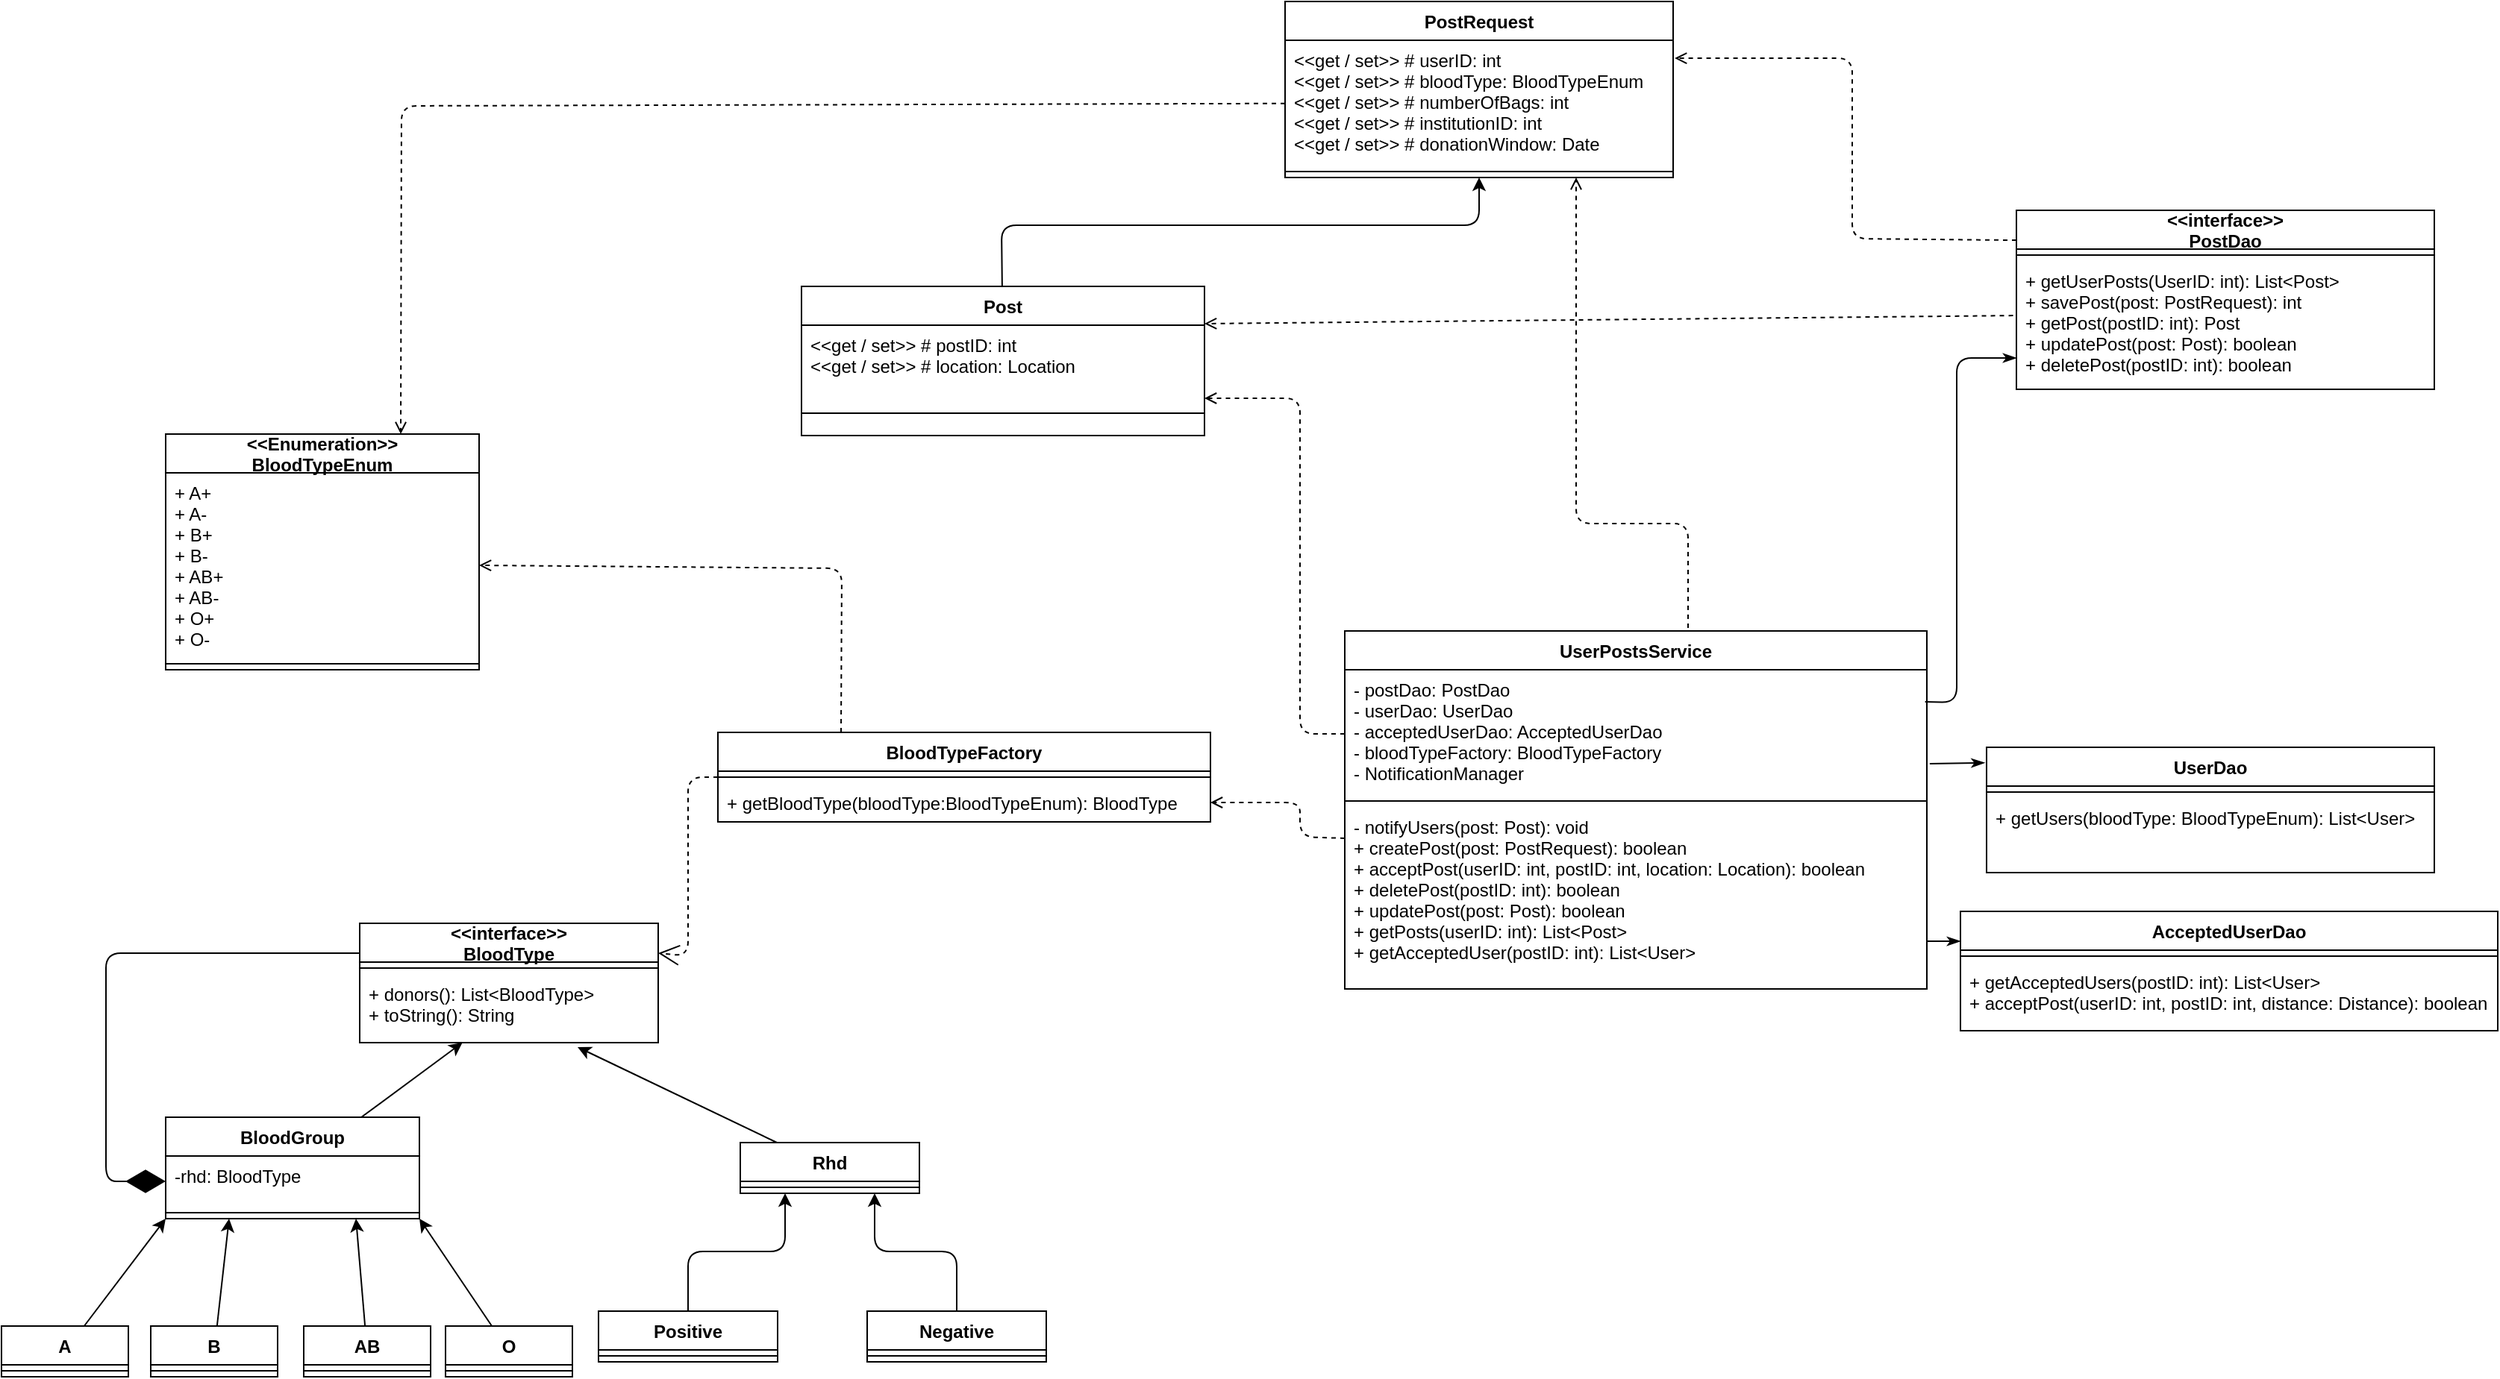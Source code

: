 <mxfile>
    <diagram id="YzshZKkdPJh5mOU0GniY" name="class diagram">
        <mxGraphModel dx="2021" dy="624" grid="1" gridSize="10" guides="1" tooltips="1" connect="1" arrows="1" fold="1" page="1" pageScale="1" pageWidth="850" pageHeight="1100" math="0" shadow="0">
            <root>
                <mxCell id="0"/>
                <mxCell id="1" parent="0"/>
                <mxCell id="4P4HIAVMR26VgPGGSSPR-48" style="edgeStyle=none;html=1;entryX=0.5;entryY=1;entryDx=0;entryDy=0;" parent="1" source="6" target="VTbmJUqkrU6ptIAUEQOq-47" edge="1">
                    <mxGeometry relative="1" as="geometry">
                        <Array as="points">
                            <mxPoint x="-160" y="200"/>
                            <mxPoint x="160" y="200"/>
                        </Array>
                    </mxGeometry>
                </mxCell>
                <mxCell id="6" value="Post" style="swimlane;fontStyle=1;align=center;verticalAlign=top;childLayout=stackLayout;horizontal=1;startSize=26;horizontalStack=0;resizeParent=1;resizeParentMax=0;resizeLast=0;collapsible=1;marginBottom=0;" parent="1" vertex="1">
                    <mxGeometry x="-294" y="241" width="270" height="100" as="geometry"/>
                </mxCell>
                <mxCell id="7" value="&lt;&lt;get / set&gt;&gt; # postID: int&#10;&lt;&lt;get / set&gt;&gt; # location: Location" style="text;strokeColor=none;fillColor=none;align=left;verticalAlign=top;spacingLeft=4;spacingRight=4;overflow=hidden;rotatable=0;points=[[0,0.5],[1,0.5]];portConstraint=eastwest;" parent="6" vertex="1">
                    <mxGeometry y="26" width="270" height="44" as="geometry"/>
                </mxCell>
                <mxCell id="8" value="" style="line;strokeWidth=1;fillColor=none;align=left;verticalAlign=middle;spacingTop=-1;spacingLeft=3;spacingRight=3;rotatable=0;labelPosition=right;points=[];portConstraint=eastwest;" parent="6" vertex="1">
                    <mxGeometry y="70" width="270" height="30" as="geometry"/>
                </mxCell>
                <mxCell id="_RkXniNe7Spthp0SDrNS-48" style="edgeStyle=none;html=1;endArrow=classicThin;endFill=1;exitX=0.997;exitY=0.256;exitDx=0;exitDy=0;exitPerimeter=0;" edge="1" parent="1" source="15">
                    <mxGeometry relative="1" as="geometry">
                        <mxPoint x="370" y="520" as="sourcePoint"/>
                        <Array as="points">
                            <mxPoint x="480" y="520"/>
                            <mxPoint x="480" y="289"/>
                        </Array>
                        <mxPoint x="520" y="289" as="targetPoint"/>
                    </mxGeometry>
                </mxCell>
                <mxCell id="_RkXniNe7Spthp0SDrNS-49" style="edgeStyle=none;html=1;entryX=0;entryY=0.25;entryDx=0;entryDy=0;endArrow=classicThin;endFill=1;exitX=1;exitY=0.738;exitDx=0;exitDy=0;exitPerimeter=0;" edge="1" parent="1" source="17" target="T8G7mFQ1rLpnsy5CSZ3P-46">
                    <mxGeometry relative="1" as="geometry"/>
                </mxCell>
                <mxCell id="_RkXniNe7Spthp0SDrNS-53" style="edgeStyle=none;html=1;dashed=1;endArrow=open;endFill=0;entryX=0.75;entryY=1;entryDx=0;entryDy=0;" edge="1" parent="1" target="VTbmJUqkrU6ptIAUEQOq-47">
                    <mxGeometry relative="1" as="geometry">
                        <mxPoint x="280" y="320" as="targetPoint"/>
                        <mxPoint x="300" y="470" as="sourcePoint"/>
                        <Array as="points">
                            <mxPoint x="300" y="400"/>
                            <mxPoint x="225" y="400"/>
                        </Array>
                    </mxGeometry>
                </mxCell>
                <mxCell id="14" value="UserPostsService" style="swimlane;fontStyle=1;align=center;verticalAlign=top;childLayout=stackLayout;horizontal=1;startSize=26;horizontalStack=0;resizeParent=1;resizeParentMax=0;resizeLast=0;collapsible=1;marginBottom=0;" parent="1" vertex="1">
                    <mxGeometry x="70" y="472" width="390" height="240" as="geometry"/>
                </mxCell>
                <mxCell id="15" value="- postDao: PostDao&#10;- userDao: UserDao&#10;- acceptedUserDao: AcceptedUserDao&#10;- bloodTypeFactory: BloodTypeFactory&#10;- NotificationManager" style="text;strokeColor=none;fillColor=none;align=left;verticalAlign=top;spacingLeft=4;spacingRight=4;overflow=hidden;rotatable=0;points=[[0,0.5],[1,0.5]];portConstraint=eastwest;" parent="14" vertex="1">
                    <mxGeometry y="26" width="390" height="84" as="geometry"/>
                </mxCell>
                <mxCell id="16" value="" style="line;strokeWidth=1;fillColor=none;align=left;verticalAlign=middle;spacingTop=-1;spacingLeft=3;spacingRight=3;rotatable=0;labelPosition=right;points=[];portConstraint=eastwest;" parent="14" vertex="1">
                    <mxGeometry y="110" width="390" height="8" as="geometry"/>
                </mxCell>
                <mxCell id="17" value="- notifyUsers(post: Post): void&#10;+ createPost(post: PostRequest): boolean&#10;+ acceptPost(userID: int, postID: int, location: Location): boolean&#10;+ deletePost(postID: int): boolean&#10;+ updatePost(post: Post): boolean&#10;+ getPosts(userID: int): List&lt;Post&gt;&#10;+ getAcceptedUser(postID: int): List&lt;User&gt;" style="text;strokeColor=none;fillColor=none;align=left;verticalAlign=top;spacingLeft=4;spacingRight=4;overflow=hidden;rotatable=0;points=[[0,0.5],[1,0.5]];portConstraint=eastwest;" parent="14" vertex="1">
                    <mxGeometry y="118" width="390" height="122" as="geometry"/>
                </mxCell>
                <mxCell id="_RkXniNe7Spthp0SDrNS-51" style="edgeStyle=none;html=1;exitX=0;exitY=0.167;exitDx=0;exitDy=0;entryX=1.004;entryY=0.143;entryDx=0;entryDy=0;endArrow=open;endFill=0;dashed=1;exitPerimeter=0;entryPerimeter=0;" edge="1" parent="1" source="36" target="VTbmJUqkrU6ptIAUEQOq-48">
                    <mxGeometry relative="1" as="geometry">
                        <Array as="points">
                            <mxPoint x="410" y="209"/>
                            <mxPoint x="410" y="88"/>
                        </Array>
                    </mxGeometry>
                </mxCell>
                <mxCell id="36" value="&lt;&lt;interface&gt;&gt;&#10;PostDao" style="swimlane;fontStyle=1;align=center;verticalAlign=middle;childLayout=stackLayout;horizontal=1;startSize=26;horizontalStack=0;resizeParent=1;resizeParentMax=0;resizeLast=0;collapsible=1;marginBottom=0;" parent="1" vertex="1">
                    <mxGeometry x="520" y="190" width="280" height="120" as="geometry"/>
                </mxCell>
                <mxCell id="38" value="" style="line;strokeWidth=1;fillColor=none;align=left;verticalAlign=middle;spacingTop=-1;spacingLeft=3;spacingRight=3;rotatable=0;labelPosition=right;points=[];portConstraint=eastwest;" parent="36" vertex="1">
                    <mxGeometry y="26" width="280" height="8" as="geometry"/>
                </mxCell>
                <mxCell id="39" value="+ getUserPosts(UserID: int): List&lt;Post&gt;&#10;+ savePost(post: PostRequest): int&#10;+ getPost(postID: int): Post&#10;+ updatePost(post: Post): boolean&#10;+ deletePost(postID: int): boolean" style="text;strokeColor=none;fillColor=none;align=left;verticalAlign=top;spacingLeft=4;spacingRight=4;overflow=hidden;rotatable=0;points=[[0,0.5],[1,0.5]];portConstraint=eastwest;" parent="36" vertex="1">
                    <mxGeometry y="34" width="280" height="86" as="geometry"/>
                </mxCell>
                <mxCell id="40" value="UserDao" style="swimlane;fontStyle=1;align=center;verticalAlign=top;childLayout=stackLayout;horizontal=1;startSize=26;horizontalStack=0;resizeParent=1;resizeParentMax=0;resizeLast=0;collapsible=1;marginBottom=0;" parent="1" vertex="1">
                    <mxGeometry x="500" y="550" width="300" height="84" as="geometry"/>
                </mxCell>
                <mxCell id="42" value="" style="line;strokeWidth=1;fillColor=none;align=left;verticalAlign=middle;spacingTop=-1;spacingLeft=3;spacingRight=3;rotatable=0;labelPosition=right;points=[];portConstraint=eastwest;" parent="40" vertex="1">
                    <mxGeometry y="26" width="300" height="8" as="geometry"/>
                </mxCell>
                <mxCell id="43" value="+ getUsers(bloodType: BloodTypeEnum): List&lt;User&gt;" style="text;strokeColor=none;fillColor=none;align=left;verticalAlign=top;spacingLeft=4;spacingRight=4;overflow=hidden;rotatable=0;points=[[0,0.5],[1,0.5]];portConstraint=eastwest;" parent="40" vertex="1">
                    <mxGeometry y="34" width="300" height="50" as="geometry"/>
                </mxCell>
                <mxCell id="4P4HIAVMR26VgPGGSSPR-78" style="edgeStyle=none;html=1;" parent="1" source="44" target="4P4HIAVMR26VgPGGSSPR-85" edge="1">
                    <mxGeometry relative="1" as="geometry">
                        <mxPoint x="-561.56" y="760.004" as="targetPoint"/>
                    </mxGeometry>
                </mxCell>
                <mxCell id="44" value="BloodGroup" style="swimlane;fontStyle=1;align=center;verticalAlign=top;childLayout=stackLayout;horizontal=1;startSize=26;horizontalStack=0;resizeParent=1;resizeParentMax=0;resizeLast=0;collapsible=1;marginBottom=0;" parent="1" vertex="1">
                    <mxGeometry x="-720" y="798" width="170" height="68" as="geometry"/>
                </mxCell>
                <mxCell id="45" value="-rhd: BloodType" style="text;strokeColor=none;fillColor=none;align=left;verticalAlign=top;spacingLeft=4;spacingRight=4;overflow=hidden;rotatable=0;points=[[0,0.5],[1,0.5]];portConstraint=eastwest;" parent="44" vertex="1">
                    <mxGeometry y="26" width="170" height="34" as="geometry"/>
                </mxCell>
                <mxCell id="46" value="" style="line;strokeWidth=1;fillColor=none;align=left;verticalAlign=middle;spacingTop=-1;spacingLeft=3;spacingRight=3;rotatable=0;labelPosition=right;points=[];portConstraint=eastwest;" parent="44" vertex="1">
                    <mxGeometry y="60" width="170" height="8" as="geometry"/>
                </mxCell>
                <mxCell id="VTbmJUqkrU6ptIAUEQOq-47" value="PostRequest" style="swimlane;fontStyle=1;align=center;verticalAlign=top;childLayout=stackLayout;horizontal=1;startSize=26;horizontalStack=0;resizeParent=1;resizeParentMax=0;resizeLast=0;collapsible=1;marginBottom=0;" parent="1" vertex="1">
                    <mxGeometry x="30" y="50" width="260" height="118" as="geometry"/>
                </mxCell>
                <mxCell id="VTbmJUqkrU6ptIAUEQOq-48" value="&lt;&lt;get / set&gt;&gt; # userID: int&#10;&lt;&lt;get / set&gt;&gt; # bloodType: BloodTypeEnum&#10;&lt;&lt;get / set&gt;&gt; # numberOfBags: int&#10;&lt;&lt;get / set&gt;&gt; # institutionID: int&#10;&lt;&lt;get / set&gt;&gt; # donationWindow: Date" style="text;strokeColor=none;fillColor=none;align=left;verticalAlign=top;spacingLeft=4;spacingRight=4;overflow=hidden;rotatable=0;points=[[0,0.5],[1,0.5]];portConstraint=eastwest;" parent="VTbmJUqkrU6ptIAUEQOq-47" vertex="1">
                    <mxGeometry y="26" width="260" height="84" as="geometry"/>
                </mxCell>
                <mxCell id="VTbmJUqkrU6ptIAUEQOq-49" value="" style="line;strokeWidth=1;fillColor=none;align=left;verticalAlign=middle;spacingTop=-1;spacingLeft=3;spacingRight=3;rotatable=0;labelPosition=right;points=[];portConstraint=eastwest;" parent="VTbmJUqkrU6ptIAUEQOq-47" vertex="1">
                    <mxGeometry y="110" width="260" height="8" as="geometry"/>
                </mxCell>
                <mxCell id="4P4HIAVMR26VgPGGSSPR-79" style="edgeStyle=none;html=1;entryX=0.73;entryY=1.065;entryDx=0;entryDy=0;entryPerimeter=0;" parent="1" source="4P4HIAVMR26VgPGGSSPR-49" target="4P4HIAVMR26VgPGGSSPR-85" edge="1">
                    <mxGeometry relative="1" as="geometry">
                        <mxPoint x="-444.52" y="758.99" as="targetPoint"/>
                    </mxGeometry>
                </mxCell>
                <mxCell id="4P4HIAVMR26VgPGGSSPR-49" value="Rhd" style="swimlane;fontStyle=1;align=center;verticalAlign=top;childLayout=stackLayout;horizontal=1;startSize=26;horizontalStack=0;resizeParent=1;resizeParentMax=0;resizeLast=0;collapsible=1;marginBottom=0;" parent="1" vertex="1">
                    <mxGeometry x="-335" y="815" width="120" height="34" as="geometry"/>
                </mxCell>
                <mxCell id="4P4HIAVMR26VgPGGSSPR-51" value="" style="line;strokeWidth=1;fillColor=none;align=left;verticalAlign=middle;spacingTop=-1;spacingLeft=3;spacingRight=3;rotatable=0;labelPosition=right;points=[];portConstraint=eastwest;" parent="4P4HIAVMR26VgPGGSSPR-49" vertex="1">
                    <mxGeometry y="26" width="120" height="8" as="geometry"/>
                </mxCell>
                <mxCell id="4P4HIAVMR26VgPGGSSPR-73" style="edgeStyle=none;html=1;entryX=0;entryY=1;entryDx=0;entryDy=0;" parent="1" source="4P4HIAVMR26VgPGGSSPR-57" target="44" edge="1">
                    <mxGeometry relative="1" as="geometry"/>
                </mxCell>
                <mxCell id="4P4HIAVMR26VgPGGSSPR-57" value="A" style="swimlane;fontStyle=1;align=center;verticalAlign=top;childLayout=stackLayout;horizontal=1;startSize=26;horizontalStack=0;resizeParent=1;resizeParentMax=0;resizeLast=0;collapsible=1;marginBottom=0;" parent="1" vertex="1">
                    <mxGeometry x="-830" y="938" width="85" height="34" as="geometry"/>
                </mxCell>
                <mxCell id="4P4HIAVMR26VgPGGSSPR-59" value="" style="line;strokeWidth=1;fillColor=none;align=left;verticalAlign=middle;spacingTop=-1;spacingLeft=3;spacingRight=3;rotatable=0;labelPosition=right;points=[];portConstraint=eastwest;" parent="4P4HIAVMR26VgPGGSSPR-57" vertex="1">
                    <mxGeometry y="26" width="85" height="8" as="geometry"/>
                </mxCell>
                <mxCell id="4P4HIAVMR26VgPGGSSPR-74" style="edgeStyle=none;html=1;entryX=0.25;entryY=1;entryDx=0;entryDy=0;" parent="1" source="4P4HIAVMR26VgPGGSSPR-61" target="44" edge="1">
                    <mxGeometry relative="1" as="geometry"/>
                </mxCell>
                <mxCell id="4P4HIAVMR26VgPGGSSPR-61" value="B" style="swimlane;fontStyle=1;align=center;verticalAlign=top;childLayout=stackLayout;horizontal=1;startSize=26;horizontalStack=0;resizeParent=1;resizeParentMax=0;resizeLast=0;collapsible=1;marginBottom=0;" parent="1" vertex="1">
                    <mxGeometry x="-730" y="938" width="85" height="34" as="geometry"/>
                </mxCell>
                <mxCell id="4P4HIAVMR26VgPGGSSPR-62" value="" style="line;strokeWidth=1;fillColor=none;align=left;verticalAlign=middle;spacingTop=-1;spacingLeft=3;spacingRight=3;rotatable=0;labelPosition=right;points=[];portConstraint=eastwest;" parent="4P4HIAVMR26VgPGGSSPR-61" vertex="1">
                    <mxGeometry y="26" width="85" height="8" as="geometry"/>
                </mxCell>
                <mxCell id="4P4HIAVMR26VgPGGSSPR-75" style="edgeStyle=none;html=1;entryX=0.75;entryY=1;entryDx=0;entryDy=0;" parent="1" source="4P4HIAVMR26VgPGGSSPR-63" target="44" edge="1">
                    <mxGeometry relative="1" as="geometry"/>
                </mxCell>
                <mxCell id="4P4HIAVMR26VgPGGSSPR-63" value="AB" style="swimlane;fontStyle=1;align=center;verticalAlign=top;childLayout=stackLayout;horizontal=1;startSize=26;horizontalStack=0;resizeParent=1;resizeParentMax=0;resizeLast=0;collapsible=1;marginBottom=0;" parent="1" vertex="1">
                    <mxGeometry x="-627.5" y="938" width="85" height="34" as="geometry"/>
                </mxCell>
                <mxCell id="4P4HIAVMR26VgPGGSSPR-64" value="" style="line;strokeWidth=1;fillColor=none;align=left;verticalAlign=middle;spacingTop=-1;spacingLeft=3;spacingRight=3;rotatable=0;labelPosition=right;points=[];portConstraint=eastwest;" parent="4P4HIAVMR26VgPGGSSPR-63" vertex="1">
                    <mxGeometry y="26" width="85" height="8" as="geometry"/>
                </mxCell>
                <mxCell id="4P4HIAVMR26VgPGGSSPR-76" style="edgeStyle=none;html=1;entryX=1;entryY=1;entryDx=0;entryDy=0;" parent="1" source="4P4HIAVMR26VgPGGSSPR-65" target="44" edge="1">
                    <mxGeometry relative="1" as="geometry"/>
                </mxCell>
                <mxCell id="4P4HIAVMR26VgPGGSSPR-65" value="O" style="swimlane;fontStyle=1;align=center;verticalAlign=top;childLayout=stackLayout;horizontal=1;startSize=26;horizontalStack=0;resizeParent=1;resizeParentMax=0;resizeLast=0;collapsible=1;marginBottom=0;" parent="1" vertex="1">
                    <mxGeometry x="-532.5" y="938" width="85" height="34" as="geometry"/>
                </mxCell>
                <mxCell id="4P4HIAVMR26VgPGGSSPR-66" value="" style="line;strokeWidth=1;fillColor=none;align=left;verticalAlign=middle;spacingTop=-1;spacingLeft=3;spacingRight=3;rotatable=0;labelPosition=right;points=[];portConstraint=eastwest;" parent="4P4HIAVMR26VgPGGSSPR-65" vertex="1">
                    <mxGeometry y="26" width="85" height="8" as="geometry"/>
                </mxCell>
                <mxCell id="4P4HIAVMR26VgPGGSSPR-71" style="edgeStyle=none;html=1;entryX=0.25;entryY=1;entryDx=0;entryDy=0;" parent="1" source="4P4HIAVMR26VgPGGSSPR-67" target="4P4HIAVMR26VgPGGSSPR-49" edge="1">
                    <mxGeometry relative="1" as="geometry">
                        <Array as="points">
                            <mxPoint x="-370" y="888"/>
                            <mxPoint x="-305" y="888"/>
                        </Array>
                    </mxGeometry>
                </mxCell>
                <mxCell id="4P4HIAVMR26VgPGGSSPR-67" value="Positive" style="swimlane;fontStyle=1;align=center;verticalAlign=top;childLayout=stackLayout;horizontal=1;startSize=26;horizontalStack=0;resizeParent=1;resizeParentMax=0;resizeLast=0;collapsible=1;marginBottom=0;" parent="1" vertex="1">
                    <mxGeometry x="-430" y="928" width="120" height="34" as="geometry"/>
                </mxCell>
                <mxCell id="4P4HIAVMR26VgPGGSSPR-68" value="" style="line;strokeWidth=1;fillColor=none;align=left;verticalAlign=middle;spacingTop=-1;spacingLeft=3;spacingRight=3;rotatable=0;labelPosition=right;points=[];portConstraint=eastwest;" parent="4P4HIAVMR26VgPGGSSPR-67" vertex="1">
                    <mxGeometry y="26" width="120" height="8" as="geometry"/>
                </mxCell>
                <mxCell id="4P4HIAVMR26VgPGGSSPR-72" style="edgeStyle=none;html=1;entryX=0.75;entryY=1;entryDx=0;entryDy=0;" parent="1" source="4P4HIAVMR26VgPGGSSPR-69" target="4P4HIAVMR26VgPGGSSPR-49" edge="1">
                    <mxGeometry relative="1" as="geometry">
                        <Array as="points">
                            <mxPoint x="-190" y="888"/>
                            <mxPoint x="-245" y="888"/>
                        </Array>
                    </mxGeometry>
                </mxCell>
                <mxCell id="4P4HIAVMR26VgPGGSSPR-69" value="Negative" style="swimlane;fontStyle=1;align=center;verticalAlign=top;childLayout=stackLayout;horizontal=1;startSize=26;horizontalStack=0;resizeParent=1;resizeParentMax=0;resizeLast=0;collapsible=1;marginBottom=0;" parent="1" vertex="1">
                    <mxGeometry x="-250" y="928" width="120" height="34" as="geometry"/>
                </mxCell>
                <mxCell id="4P4HIAVMR26VgPGGSSPR-70" value="" style="line;strokeWidth=1;fillColor=none;align=left;verticalAlign=middle;spacingTop=-1;spacingLeft=3;spacingRight=3;rotatable=0;labelPosition=right;points=[];portConstraint=eastwest;" parent="4P4HIAVMR26VgPGGSSPR-69" vertex="1">
                    <mxGeometry y="26" width="120" height="8" as="geometry"/>
                </mxCell>
                <mxCell id="4P4HIAVMR26VgPGGSSPR-82" value="&lt;&lt;interface&gt;&gt;&#10;BloodType" style="swimlane;fontStyle=1;align=center;verticalAlign=middle;childLayout=stackLayout;horizontal=1;startSize=26;horizontalStack=0;resizeParent=1;resizeParentMax=0;resizeLast=0;collapsible=1;marginBottom=0;" parent="1" vertex="1">
                    <mxGeometry x="-590" y="668" width="200" height="80" as="geometry"/>
                </mxCell>
                <mxCell id="4P4HIAVMR26VgPGGSSPR-84" value="" style="line;strokeWidth=1;fillColor=none;align=left;verticalAlign=middle;spacingTop=-1;spacingLeft=3;spacingRight=3;rotatable=0;labelPosition=right;points=[];portConstraint=eastwest;" parent="4P4HIAVMR26VgPGGSSPR-82" vertex="1">
                    <mxGeometry y="26" width="200" height="8" as="geometry"/>
                </mxCell>
                <mxCell id="4P4HIAVMR26VgPGGSSPR-85" value="+ donors(): List&lt;BloodType&gt;&#10;+ toString(): String" style="text;strokeColor=none;fillColor=none;align=left;verticalAlign=top;spacingLeft=4;spacingRight=4;overflow=hidden;rotatable=0;points=[[0,0.5],[1,0.5]];portConstraint=eastwest;" parent="4P4HIAVMR26VgPGGSSPR-82" vertex="1">
                    <mxGeometry y="34" width="200" height="46" as="geometry"/>
                </mxCell>
                <mxCell id="4P4HIAVMR26VgPGGSSPR-86" value="" style="endArrow=diamondThin;endFill=1;endSize=24;html=1;exitX=0;exitY=0.25;exitDx=0;exitDy=0;entryX=0;entryY=0.5;entryDx=0;entryDy=0;" parent="1" source="4P4HIAVMR26VgPGGSSPR-82" target="45" edge="1">
                    <mxGeometry width="160" relative="1" as="geometry">
                        <mxPoint x="-940" y="838" as="sourcePoint"/>
                        <mxPoint x="-780" y="838" as="targetPoint"/>
                        <Array as="points">
                            <mxPoint x="-760" y="688"/>
                            <mxPoint x="-760" y="841"/>
                        </Array>
                    </mxGeometry>
                </mxCell>
                <mxCell id="_RkXniNe7Spthp0SDrNS-59" style="edgeStyle=none;html=1;exitX=0.25;exitY=0;exitDx=0;exitDy=0;entryX=1;entryY=0.5;entryDx=0;entryDy=0;dashed=1;endArrow=open;endFill=0;" edge="1" parent="1" source="4P4HIAVMR26VgPGGSSPR-87" target="4P4HIAVMR26VgPGGSSPR-93">
                    <mxGeometry relative="1" as="geometry">
                        <Array as="points">
                            <mxPoint x="-267" y="430"/>
                        </Array>
                    </mxGeometry>
                </mxCell>
                <mxCell id="4P4HIAVMR26VgPGGSSPR-87" value="BloodTypeFactory&#10;" style="swimlane;fontStyle=1;align=center;verticalAlign=top;childLayout=stackLayout;horizontal=1;startSize=26;horizontalStack=0;resizeParent=1;resizeParentMax=0;resizeLast=0;collapsible=1;marginBottom=0;" parent="1" vertex="1">
                    <mxGeometry x="-350" y="540" width="330" height="60" as="geometry"/>
                </mxCell>
                <mxCell id="4P4HIAVMR26VgPGGSSPR-89" value="" style="line;strokeWidth=1;fillColor=none;align=left;verticalAlign=middle;spacingTop=-1;spacingLeft=3;spacingRight=3;rotatable=0;labelPosition=right;points=[];portConstraint=eastwest;" parent="4P4HIAVMR26VgPGGSSPR-87" vertex="1">
                    <mxGeometry y="26" width="330" height="8" as="geometry"/>
                </mxCell>
                <mxCell id="4P4HIAVMR26VgPGGSSPR-90" value="+ getBloodType(bloodType:BloodTypeEnum): BloodType" style="text;strokeColor=none;fillColor=none;align=left;verticalAlign=top;spacingLeft=4;spacingRight=4;overflow=hidden;rotatable=0;points=[[0,0.5],[1,0.5]];portConstraint=eastwest;" parent="4P4HIAVMR26VgPGGSSPR-87" vertex="1">
                    <mxGeometry y="34" width="330" height="26" as="geometry"/>
                </mxCell>
                <mxCell id="4P4HIAVMR26VgPGGSSPR-92" value="&lt;&lt;Enumeration&gt;&gt;&#10;BloodTypeEnum" style="swimlane;fontStyle=1;align=center;verticalAlign=middle;childLayout=stackLayout;horizontal=1;startSize=26;horizontalStack=0;resizeParent=1;resizeParentMax=0;resizeLast=0;collapsible=1;marginBottom=0;" parent="1" vertex="1">
                    <mxGeometry x="-720" y="340" width="210" height="158" as="geometry"/>
                </mxCell>
                <mxCell id="4P4HIAVMR26VgPGGSSPR-93" value="+ A+&#10;+ A-&#10;+ B+&#10;+ B-&#10;+ AB+&#10;+ AB-&#10;+ O+&#10;+ O-" style="text;strokeColor=none;fillColor=none;align=left;verticalAlign=top;spacingLeft=4;spacingRight=4;overflow=hidden;rotatable=0;points=[[0,0.5],[1,0.5]];portConstraint=eastwest;" parent="4P4HIAVMR26VgPGGSSPR-92" vertex="1">
                    <mxGeometry y="26" width="210" height="124" as="geometry"/>
                </mxCell>
                <mxCell id="4P4HIAVMR26VgPGGSSPR-94" value="" style="line;strokeWidth=1;fillColor=none;align=left;verticalAlign=middle;spacingTop=-1;spacingLeft=3;spacingRight=3;rotatable=0;labelPosition=right;points=[];portConstraint=eastwest;" parent="4P4HIAVMR26VgPGGSSPR-92" vertex="1">
                    <mxGeometry y="150" width="210" height="8" as="geometry"/>
                </mxCell>
                <mxCell id="4P4HIAVMR26VgPGGSSPR-97" value="" style="endArrow=open;endSize=12;dashed=1;html=1;exitX=0;exitY=0.5;exitDx=0;exitDy=0;entryX=1;entryY=0.25;entryDx=0;entryDy=0;" parent="1" source="4P4HIAVMR26VgPGGSSPR-87" target="4P4HIAVMR26VgPGGSSPR-82" edge="1">
                    <mxGeometry width="160" relative="1" as="geometry">
                        <mxPoint x="-240" y="640" as="sourcePoint"/>
                        <mxPoint x="-420" y="650" as="targetPoint"/>
                        <Array as="points">
                            <mxPoint x="-370" y="570"/>
                            <mxPoint x="-370" y="690"/>
                        </Array>
                    </mxGeometry>
                </mxCell>
                <mxCell id="T8G7mFQ1rLpnsy5CSZ3P-46" value="AcceptedUserDao" style="swimlane;fontStyle=1;align=center;verticalAlign=top;childLayout=stackLayout;horizontal=1;startSize=26;horizontalStack=0;resizeParent=1;resizeParentMax=0;resizeLast=0;collapsible=1;marginBottom=0;" parent="1" vertex="1">
                    <mxGeometry x="482.5" y="660" width="360" height="80" as="geometry"/>
                </mxCell>
                <mxCell id="T8G7mFQ1rLpnsy5CSZ3P-48" value="" style="line;strokeWidth=1;fillColor=none;align=left;verticalAlign=middle;spacingTop=-1;spacingLeft=3;spacingRight=3;rotatable=0;labelPosition=right;points=[];portConstraint=eastwest;" parent="T8G7mFQ1rLpnsy5CSZ3P-46" vertex="1">
                    <mxGeometry y="26" width="360" height="8" as="geometry"/>
                </mxCell>
                <mxCell id="T8G7mFQ1rLpnsy5CSZ3P-49" value="+ getAcceptedUsers(postID: int): List&lt;User&gt;&#10;+ acceptPost(userID: int, postID: int, distance: Distance): boolean" style="text;strokeColor=none;fillColor=none;align=left;verticalAlign=top;spacingLeft=4;spacingRight=4;overflow=hidden;rotatable=0;points=[[0,0.5],[1,0.5]];portConstraint=eastwest;" parent="T8G7mFQ1rLpnsy5CSZ3P-46" vertex="1">
                    <mxGeometry y="34" width="360" height="46" as="geometry"/>
                </mxCell>
                <mxCell id="_RkXniNe7Spthp0SDrNS-47" style="edgeStyle=none;html=1;entryX=-0.004;entryY=0.123;entryDx=0;entryDy=0;endArrow=classicThin;endFill=1;exitX=1.005;exitY=0.75;exitDx=0;exitDy=0;exitPerimeter=0;entryPerimeter=0;" edge="1" parent="1" source="15" target="40">
                    <mxGeometry relative="1" as="geometry"/>
                </mxCell>
                <mxCell id="_RkXniNe7Spthp0SDrNS-52" style="edgeStyle=none;html=1;exitX=-0.008;exitY=0.425;exitDx=0;exitDy=0;entryX=1;entryY=0.25;entryDx=0;entryDy=0;dashed=1;endArrow=open;endFill=0;exitPerimeter=0;" edge="1" parent="1" source="39" target="6">
                    <mxGeometry relative="1" as="geometry">
                        <Array as="points"/>
                    </mxGeometry>
                </mxCell>
                <mxCell id="_RkXniNe7Spthp0SDrNS-56" style="edgeStyle=none;html=1;entryX=1;entryY=0.75;entryDx=0;entryDy=0;dashed=1;endArrow=open;endFill=0;" edge="1" parent="1" target="6">
                    <mxGeometry relative="1" as="geometry">
                        <mxPoint x="70" y="541" as="sourcePoint"/>
                        <Array as="points">
                            <mxPoint x="40" y="541"/>
                            <mxPoint x="40" y="316"/>
                        </Array>
                    </mxGeometry>
                </mxCell>
                <mxCell id="_RkXniNe7Spthp0SDrNS-57" style="edgeStyle=none;html=1;entryX=1;entryY=0.5;entryDx=0;entryDy=0;dashed=1;endArrow=open;endFill=0;exitX=0;exitY=0.172;exitDx=0;exitDy=0;exitPerimeter=0;" edge="1" parent="1" source="17" target="4P4HIAVMR26VgPGGSSPR-90">
                    <mxGeometry relative="1" as="geometry">
                        <mxPoint x="100" y="610" as="sourcePoint"/>
                        <Array as="points">
                            <mxPoint x="40" y="610"/>
                            <mxPoint x="40" y="587"/>
                        </Array>
                    </mxGeometry>
                </mxCell>
                <mxCell id="_RkXniNe7Spthp0SDrNS-58" style="edgeStyle=none;html=1;entryX=0.75;entryY=0;entryDx=0;entryDy=0;dashed=1;endArrow=open;endFill=0;" edge="1" parent="1" source="VTbmJUqkrU6ptIAUEQOq-48" target="4P4HIAVMR26VgPGGSSPR-92">
                    <mxGeometry relative="1" as="geometry">
                        <Array as="points">
                            <mxPoint x="-562" y="120"/>
                        </Array>
                    </mxGeometry>
                </mxCell>
            </root>
        </mxGraphModel>
    </diagram>
    <diagram id="b1RSwggkwkYrrm1PZzWK" name="Request Sequence">
        <mxGraphModel dx="820" dy="437" grid="1" gridSize="10" guides="1" tooltips="1" connect="1" arrows="1" fold="1" page="1" pageScale="1" pageWidth="850" pageHeight="1100" math="0" shadow="0">
            <root>
                <mxCell id="MfV-5iHmpeurxsYXLSGN-0"/>
                <mxCell id="MfV-5iHmpeurxsYXLSGN-1" parent="MfV-5iHmpeurxsYXLSGN-0"/>
                <mxCell id="MfV-5iHmpeurxsYXLSGN-2" value="UserPostService" style="shape=umlLifeline;perimeter=lifelinePerimeter;whiteSpace=wrap;html=1;container=1;collapsible=0;recursiveResize=0;outlineConnect=0;" parent="MfV-5iHmpeurxsYXLSGN-1" vertex="1">
                    <mxGeometry x="100" y="160" width="120" height="300" as="geometry"/>
                </mxCell>
                <mxCell id="MfV-5iHmpeurxsYXLSGN-5" value="" style="html=1;points=[];perimeter=orthogonalPerimeter;" parent="MfV-5iHmpeurxsYXLSGN-2" vertex="1">
                    <mxGeometry x="55" y="50" width="10" height="250" as="geometry"/>
                </mxCell>
                <mxCell id="MfV-5iHmpeurxsYXLSGN-6" value="createPost" style="html=1;verticalAlign=bottom;endArrow=block;" parent="MfV-5iHmpeurxsYXLSGN-2" edge="1">
                    <mxGeometry width="80" relative="1" as="geometry">
                        <mxPoint x="-65" y="70" as="sourcePoint"/>
                        <mxPoint x="55" y="70" as="targetPoint"/>
                    </mxGeometry>
                </mxCell>
                <mxCell id="MfV-5iHmpeurxsYXLSGN-7" value="PostDao" style="shape=umlLifeline;perimeter=lifelinePerimeter;whiteSpace=wrap;html=1;container=1;collapsible=0;recursiveResize=0;outlineConnect=0;" parent="MfV-5iHmpeurxsYXLSGN-1" vertex="1">
                    <mxGeometry x="290" y="160" width="100" height="300" as="geometry"/>
                </mxCell>
                <mxCell id="MfV-5iHmpeurxsYXLSGN-8" value="" style="html=1;points=[];perimeter=orthogonalPerimeter;" parent="MfV-5iHmpeurxsYXLSGN-7" vertex="1">
                    <mxGeometry x="45" y="80" width="10" height="50" as="geometry"/>
                </mxCell>
                <mxCell id="0YU0CDBCP8vCLH14fca_-0" value="postID" style="html=1;verticalAlign=bottom;endArrow=open;dashed=1;endSize=8;entryX=1.057;entryY=0.316;entryDx=0;entryDy=0;entryPerimeter=0;" parent="MfV-5iHmpeurxsYXLSGN-7" target="MfV-5iHmpeurxsYXLSGN-5" edge="1">
                    <mxGeometry relative="1" as="geometry">
                        <mxPoint x="45" y="130" as="sourcePoint"/>
                        <mxPoint x="-35" y="130" as="targetPoint"/>
                    </mxGeometry>
                </mxCell>
                <mxCell id="fJJYPeihNM4qF6wZaGMw-2" value="savePost" style="html=1;verticalAlign=bottom;endArrow=block;exitX=1.148;exitY=0.122;exitDx=0;exitDy=0;exitPerimeter=0;entryX=-0.186;entryY=0.006;entryDx=0;entryDy=0;entryPerimeter=0;" parent="MfV-5iHmpeurxsYXLSGN-1" source="MfV-5iHmpeurxsYXLSGN-5" target="MfV-5iHmpeurxsYXLSGN-8" edge="1">
                    <mxGeometry width="80" relative="1" as="geometry">
                        <mxPoint x="170" y="270" as="sourcePoint"/>
                        <mxPoint x="310" y="242" as="targetPoint"/>
                    </mxGeometry>
                </mxCell>
                <mxCell id="PJYuIrGsHpGuQUDwu3cK-0" value="NotificationModule" style="shape=umlLifeline;perimeter=lifelinePerimeter;whiteSpace=wrap;html=1;container=1;collapsible=0;recursiveResize=0;outlineConnect=0;" parent="MfV-5iHmpeurxsYXLSGN-1" vertex="1">
                    <mxGeometry x="620" y="160" width="100" height="300" as="geometry"/>
                </mxCell>
                <mxCell id="PJYuIrGsHpGuQUDwu3cK-3" value="" style="html=1;points=[];perimeter=orthogonalPerimeter;" parent="PJYuIrGsHpGuQUDwu3cK-0" vertex="1">
                    <mxGeometry x="45" y="240" width="10" height="50" as="geometry"/>
                </mxCell>
                <mxCell id="hH61MWhA_VSDBe5gpd3w-0" value="UserDao" style="shape=umlLifeline;perimeter=lifelinePerimeter;whiteSpace=wrap;html=1;container=1;collapsible=0;recursiveResize=0;outlineConnect=0;" parent="MfV-5iHmpeurxsYXLSGN-1" vertex="1">
                    <mxGeometry x="450" y="160" width="100" height="300" as="geometry"/>
                </mxCell>
                <mxCell id="hH61MWhA_VSDBe5gpd3w-1" value="" style="html=1;points=[];perimeter=orthogonalPerimeter;" parent="hH61MWhA_VSDBe5gpd3w-0" vertex="1">
                    <mxGeometry x="45" y="160" width="10" height="60" as="geometry"/>
                </mxCell>
                <mxCell id="URnAX_L1WPCIOKNcEnCJ-1" value="List&amp;lt;User&amp;gt;" style="html=1;verticalAlign=bottom;endArrow=open;dashed=1;endSize=8;entryX=1.156;entryY=0.68;entryDx=0;entryDy=0;entryPerimeter=0;" parent="hH61MWhA_VSDBe5gpd3w-0" target="MfV-5iHmpeurxsYXLSGN-5" edge="1">
                    <mxGeometry x="0.015" relative="1" as="geometry">
                        <mxPoint x="45" y="220" as="sourcePoint"/>
                        <mxPoint x="-280" y="220" as="targetPoint"/>
                        <mxPoint as="offset"/>
                    </mxGeometry>
                </mxCell>
                <mxCell id="URnAX_L1WPCIOKNcEnCJ-0" value="getUsers" style="html=1;verticalAlign=bottom;endArrow=block;exitX=1.32;exitY=0.44;exitDx=0;exitDy=0;exitPerimeter=0;entryX=-0.12;entryY=0;entryDx=0;entryDy=0;entryPerimeter=0;" parent="MfV-5iHmpeurxsYXLSGN-1" source="MfV-5iHmpeurxsYXLSGN-5" target="hH61MWhA_VSDBe5gpd3w-1" edge="1">
                    <mxGeometry width="80" relative="1" as="geometry">
                        <mxPoint x="330" y="320" as="sourcePoint"/>
                        <mxPoint x="410" y="320" as="targetPoint"/>
                    </mxGeometry>
                </mxCell>
                <mxCell id="URnAX_L1WPCIOKNcEnCJ-2" value="notifyUsers" style="html=1;verticalAlign=bottom;endArrow=block;exitX=0.989;exitY=0.76;exitDx=0;exitDy=0;exitPerimeter=0;entryX=-0.289;entryY=-0.013;entryDx=0;entryDy=0;entryPerimeter=0;" parent="MfV-5iHmpeurxsYXLSGN-1" source="MfV-5iHmpeurxsYXLSGN-5" target="PJYuIrGsHpGuQUDwu3cK-3" edge="1">
                    <mxGeometry width="80" relative="1" as="geometry">
                        <mxPoint x="170" y="410" as="sourcePoint"/>
                        <mxPoint x="600" y="400" as="targetPoint"/>
                    </mxGeometry>
                </mxCell>
                <mxCell id="URnAX_L1WPCIOKNcEnCJ-4" value="return" style="html=1;verticalAlign=bottom;endArrow=open;dashed=1;endSize=8;exitX=-0.023;exitY=0.961;exitDx=0;exitDy=0;exitPerimeter=0;entryX=1.042;entryY=0.947;entryDx=0;entryDy=0;entryPerimeter=0;" parent="MfV-5iHmpeurxsYXLSGN-1" source="PJYuIrGsHpGuQUDwu3cK-3" target="MfV-5iHmpeurxsYXLSGN-5" edge="1">
                    <mxGeometry relative="1" as="geometry">
                        <mxPoint x="640" y="450" as="sourcePoint"/>
                        <mxPoint x="180" y="448" as="targetPoint"/>
                    </mxGeometry>
                </mxCell>
            </root>
        </mxGraphModel>
    </diagram>
    <diagram id="F693G_O-vgZD0lLMgpmw" name="Accept Request">
        <mxGraphModel grid="1" gridSize="10" guides="1" tooltips="1" connect="1" arrows="1" page="1" fold="1" pageScale="1" pageWidth="850" pageHeight="1100" math="0" shadow="0">
            <root>
                <mxCell id="5aRe64pbaY0VWT0sZtMF-0"/>
                <mxCell id="5aRe64pbaY0VWT0sZtMF-1" parent="5aRe64pbaY0VWT0sZtMF-0"/>
                <mxCell id="5aRe64pbaY0VWT0sZtMF-2" value="UserPostService" style="shape=umlLifeline;perimeter=lifelinePerimeter;whiteSpace=wrap;html=1;container=1;collapsible=0;recursiveResize=0;outlineConnect=0;" parent="5aRe64pbaY0VWT0sZtMF-1" vertex="1">
                    <mxGeometry x="50" y="240" width="150" height="360" as="geometry"/>
                </mxCell>
                <mxCell id="5aRe64pbaY0VWT0sZtMF-3" value="" style="html=1;points=[];perimeter=orthogonalPerimeter;" parent="5aRe64pbaY0VWT0sZtMF-2" vertex="1">
                    <mxGeometry x="70" y="80" width="10" height="280" as="geometry"/>
                </mxCell>
                <mxCell id="5aRe64pbaY0VWT0sZtMF-4" value="acceptPost" style="html=1;verticalAlign=bottom;endArrow=block;entryX=0;entryY=-0.004;entryDx=0;entryDy=0;entryPerimeter=0;" edge="1" parent="5aRe64pbaY0VWT0sZtMF-2" target="5aRe64pbaY0VWT0sZtMF-3">
                    <mxGeometry width="80" relative="1" as="geometry">
                        <mxPoint x="-10" y="79" as="sourcePoint"/>
                        <mxPoint x="70" y="60" as="targetPoint"/>
                    </mxGeometry>
                </mxCell>
                <mxCell id="URvfQ8ZkYwdlfSDCBXsJ-0" value="" style="html=1;verticalAlign=bottom;endArrow=block;exitX=1.173;exitY=0.463;exitDx=0;exitDy=0;exitPerimeter=0;entryX=1.027;entryY=0.536;entryDx=0;entryDy=0;entryPerimeter=0;" edge="1" parent="5aRe64pbaY0VWT0sZtMF-2" source="5aRe64pbaY0VWT0sZtMF-3" target="5aRe64pbaY0VWT0sZtMF-3">
                    <mxGeometry width="80" relative="1" as="geometry">
                        <mxPoint x="100" y="212.64" as="sourcePoint"/>
                        <mxPoint x="82" y="230" as="targetPoint"/>
                        <Array as="points">
                            <mxPoint x="150" y="210"/>
                            <mxPoint x="150" y="230"/>
                        </Array>
                    </mxGeometry>
                </mxCell>
                <mxCell id="URvfQ8ZkYwdlfSDCBXsJ-1" value="calculateDistance" style="edgeLabel;html=1;align=center;verticalAlign=middle;resizable=0;points=[];" connectable="0" vertex="1" parent="URvfQ8ZkYwdlfSDCBXsJ-0">
                    <mxGeometry x="0.064" y="1" relative="1" as="geometry">
                        <mxPoint y="-8" as="offset"/>
                    </mxGeometry>
                </mxCell>
                <mxCell id="5aRe64pbaY0VWT0sZtMF-5" value="PostDao" style="shape=umlLifeline;perimeter=lifelinePerimeter;whiteSpace=wrap;html=1;container=1;collapsible=0;recursiveResize=0;outlineConnect=0;" parent="5aRe64pbaY0VWT0sZtMF-1" vertex="1">
                    <mxGeometry x="290" y="240" width="120" height="220" as="geometry"/>
                </mxCell>
                <mxCell id="5aRe64pbaY0VWT0sZtMF-6" value="" style="html=1;points=[];perimeter=orthogonalPerimeter;" parent="5aRe64pbaY0VWT0sZtMF-5" vertex="1">
                    <mxGeometry x="55" y="100" width="10" height="80" as="geometry"/>
                </mxCell>
                <mxCell id="zpAIQ9EssZHXPHvRjZEb-0" value="" style="html=1;verticalAlign=bottom;endArrow=block;entryX=-0.042;entryY=-0.003;entryDx=0;entryDy=0;entryPerimeter=0;exitX=1.276;exitY=0.08;exitDx=0;exitDy=0;exitPerimeter=0;" parent="5aRe64pbaY0VWT0sZtMF-1" source="5aRe64pbaY0VWT0sZtMF-3" target="5aRe64pbaY0VWT0sZtMF-6" edge="1">
                    <mxGeometry width="80" relative="1" as="geometry">
                        <mxPoint x="190" y="360" as="sourcePoint"/>
                        <mxPoint x="270" y="360" as="targetPoint"/>
                    </mxGeometry>
                </mxCell>
                <mxCell id="QtmWaemC5B8b2ixx1ZS_-0" value="getPost" style="edgeLabel;html=1;align=center;verticalAlign=middle;resizable=0;points=[];" parent="zpAIQ9EssZHXPHvRjZEb-0" vertex="1" connectable="0">
                    <mxGeometry x="0.064" y="1" relative="1" as="geometry">
                        <mxPoint y="-8" as="offset"/>
                    </mxGeometry>
                </mxCell>
                <mxCell id="QwWjXBO43Ot1RH79AybL-0" value="AcceptedUserDao" style="shape=umlLifeline;perimeter=lifelinePerimeter;whiteSpace=wrap;html=1;container=1;collapsible=0;recursiveResize=0;outlineConnect=0;" vertex="1" parent="5aRe64pbaY0VWT0sZtMF-1">
                    <mxGeometry x="480" y="390" width="100" height="180" as="geometry"/>
                </mxCell>
                <mxCell id="aNszUH50FiPelMnBVUoS-0" value="" style="html=1;points=[];perimeter=orthogonalPerimeter;shadow=0;sketch=0;fillColor=default;" vertex="1" parent="QwWjXBO43Ot1RH79AybL-0">
                    <mxGeometry x="45" y="100" width="10" height="80" as="geometry"/>
                </mxCell>
                <mxCell id="qcxNCdnH0wHf0nTQm0yc-0" value="post" style="html=1;verticalAlign=bottom;endArrow=open;dashed=1;endSize=8;entryX=1.1;entryY=0.359;entryDx=0;entryDy=0;entryPerimeter=0;exitX=0.164;exitY=1.008;exitDx=0;exitDy=0;exitPerimeter=0;" edge="1" parent="5aRe64pbaY0VWT0sZtMF-1" source="5aRe64pbaY0VWT0sZtMF-6" target="5aRe64pbaY0VWT0sZtMF-3">
                    <mxGeometry relative="1" as="geometry">
                        <mxPoint x="320" y="420" as="sourcePoint"/>
                        <mxPoint x="240" y="420" as="targetPoint"/>
                    </mxGeometry>
                </mxCell>
                <mxCell id="Za1iIjebOB64zA-4jcaT-1" value="" style="html=1;verticalAlign=bottom;endArrow=block;entryX=-0.055;entryY=-0.003;entryDx=0;entryDy=0;entryPerimeter=0;" edge="1" parent="5aRe64pbaY0VWT0sZtMF-1" target="aNszUH50FiPelMnBVUoS-0">
                    <mxGeometry width="80" relative="1" as="geometry">
                        <mxPoint x="130" y="490" as="sourcePoint"/>
                        <mxPoint x="310" y="451" as="targetPoint"/>
                    </mxGeometry>
                </mxCell>
                <mxCell id="Za1iIjebOB64zA-4jcaT-2" value="acceptPost" style="edgeLabel;html=1;align=center;verticalAlign=middle;resizable=0;points=[];" connectable="0" vertex="1" parent="Za1iIjebOB64zA-4jcaT-1">
                    <mxGeometry x="0.064" y="1" relative="1" as="geometry">
                        <mxPoint y="-8" as="offset"/>
                    </mxGeometry>
                </mxCell>
                <mxCell id="6FNUCAs2Egjatz3J7eQZ-0" value="success" style="html=1;verticalAlign=bottom;endArrow=open;dashed=1;endSize=8;exitX=-0.2;exitY=0.988;exitDx=0;exitDy=0;exitPerimeter=0;entryX=1.194;entryY=0.889;entryDx=0;entryDy=0;entryPerimeter=0;" edge="1" parent="5aRe64pbaY0VWT0sZtMF-1" source="aNszUH50FiPelMnBVUoS-0" target="5aRe64pbaY0VWT0sZtMF-3">
                    <mxGeometry relative="1" as="geometry">
                        <mxPoint x="507.33" y="520" as="sourcePoint"/>
                        <mxPoint x="125" y="559" as="targetPoint"/>
                    </mxGeometry>
                </mxCell>
            </root>
        </mxGraphModel>
    </diagram>
    <diagram id="PlsT0TZGUF5LgUc6Ks5t" name="CRC">
        <mxGraphModel dx="1171" dy="624" grid="1" gridSize="10" guides="1" tooltips="1" connect="1" arrows="1" fold="1" page="1" pageScale="1" pageWidth="850" pageHeight="1100" math="0" shadow="0">
            <root>
                <mxCell id="rnB-knKlMbQ69tJgH878-0"/>
                <mxCell id="rnB-knKlMbQ69tJgH878-1" parent="rnB-knKlMbQ69tJgH878-0"/>
                <mxCell id="GbZXRPZGwCjJU3AckV-u-0" value="User DAO" style="shape=table;startSize=30;container=1;collapsible=1;childLayout=tableLayout;fixedRows=1;rowLines=0;fontStyle=1;align=center;resizeLast=1;" vertex="1" parent="rnB-knKlMbQ69tJgH878-1">
                    <mxGeometry x="330" y="600" width="230" height="90" as="geometry"/>
                </mxCell>
                <mxCell id="GbZXRPZGwCjJU3AckV-u-1" value="" style="shape=tableRow;horizontal=0;startSize=0;swimlaneHead=0;swimlaneBody=0;fillColor=none;collapsible=0;dropTarget=0;points=[[0,0.5],[1,0.5]];portConstraint=eastwest;top=0;left=0;right=0;bottom=1;" vertex="1" parent="GbZXRPZGwCjJU3AckV-u-0">
                    <mxGeometry y="30" width="230" height="30" as="geometry"/>
                </mxCell>
                <mxCell id="GbZXRPZGwCjJU3AckV-u-2" value="Responsibilities" style="shape=partialRectangle;connectable=0;fillColor=none;top=0;left=0;bottom=0;right=0;fontStyle=1;overflow=hidden;" vertex="1" parent="GbZXRPZGwCjJU3AckV-u-1">
                    <mxGeometry width="120" height="30" as="geometry">
                        <mxRectangle width="120" height="30" as="alternateBounds"/>
                    </mxGeometry>
                </mxCell>
                <mxCell id="GbZXRPZGwCjJU3AckV-u-3" value="Collaborations" style="shape=partialRectangle;connectable=0;fillColor=none;top=0;left=0;bottom=0;right=0;align=left;spacingLeft=6;fontStyle=1;overflow=hidden;" vertex="1" parent="GbZXRPZGwCjJU3AckV-u-1">
                    <mxGeometry x="120" width="110" height="30" as="geometry">
                        <mxRectangle width="110" height="30" as="alternateBounds"/>
                    </mxGeometry>
                </mxCell>
                <mxCell id="GbZXRPZGwCjJU3AckV-u-4" value="" style="shape=tableRow;horizontal=0;startSize=0;swimlaneHead=0;swimlaneBody=0;fillColor=none;collapsible=0;dropTarget=0;points=[[0,0.5],[1,0.5]];portConstraint=eastwest;top=0;left=0;right=0;bottom=0;" vertex="1" parent="GbZXRPZGwCjJU3AckV-u-0">
                    <mxGeometry y="60" width="230" height="30" as="geometry"/>
                </mxCell>
                <mxCell id="GbZXRPZGwCjJU3AckV-u-5" value="Get Users" style="shape=partialRectangle;connectable=0;fillColor=none;top=0;left=0;bottom=0;right=0;editable=1;overflow=hidden;" vertex="1" parent="GbZXRPZGwCjJU3AckV-u-4">
                    <mxGeometry width="120" height="30" as="geometry">
                        <mxRectangle width="120" height="30" as="alternateBounds"/>
                    </mxGeometry>
                </mxCell>
                <mxCell id="GbZXRPZGwCjJU3AckV-u-6" value="" style="shape=partialRectangle;connectable=0;fillColor=none;top=0;left=0;bottom=0;right=0;align=left;spacingLeft=6;overflow=hidden;" vertex="1" parent="GbZXRPZGwCjJU3AckV-u-4">
                    <mxGeometry x="120" width="110" height="30" as="geometry">
                        <mxRectangle width="110" height="30" as="alternateBounds"/>
                    </mxGeometry>
                </mxCell>
                <mxCell id="iD1VAIQ_CA73TZ0VA57x-0" value="Post DAO" style="shape=table;startSize=30;container=1;collapsible=1;childLayout=tableLayout;fixedRows=1;rowLines=0;fontStyle=1;align=center;resizeLast=1;" vertex="1" parent="rnB-knKlMbQ69tJgH878-1">
                    <mxGeometry x="60" y="520" width="220" height="210" as="geometry"/>
                </mxCell>
                <mxCell id="iD1VAIQ_CA73TZ0VA57x-1" value="" style="shape=tableRow;horizontal=0;startSize=0;swimlaneHead=0;swimlaneBody=0;fillColor=none;collapsible=0;dropTarget=0;points=[[0,0.5],[1,0.5]];portConstraint=eastwest;top=0;left=0;right=0;bottom=1;" vertex="1" parent="iD1VAIQ_CA73TZ0VA57x-0">
                    <mxGeometry y="30" width="220" height="30" as="geometry"/>
                </mxCell>
                <mxCell id="iD1VAIQ_CA73TZ0VA57x-2" value="Responsibilities" style="shape=partialRectangle;connectable=0;fillColor=none;top=0;left=0;bottom=0;right=0;fontStyle=1;overflow=hidden;" vertex="1" parent="iD1VAIQ_CA73TZ0VA57x-1">
                    <mxGeometry width="100" height="30" as="geometry">
                        <mxRectangle width="100" height="30" as="alternateBounds"/>
                    </mxGeometry>
                </mxCell>
                <mxCell id="iD1VAIQ_CA73TZ0VA57x-3" value="Collaborations" style="shape=partialRectangle;connectable=0;fillColor=none;top=0;left=0;bottom=0;right=0;align=left;spacingLeft=6;fontStyle=1;overflow=hidden;" vertex="1" parent="iD1VAIQ_CA73TZ0VA57x-1">
                    <mxGeometry x="100" width="120" height="30" as="geometry">
                        <mxRectangle width="120" height="30" as="alternateBounds"/>
                    </mxGeometry>
                </mxCell>
                <mxCell id="iD1VAIQ_CA73TZ0VA57x-4" value="" style="shape=tableRow;horizontal=0;startSize=0;swimlaneHead=0;swimlaneBody=0;fillColor=none;collapsible=0;dropTarget=0;points=[[0,0.5],[1,0.5]];portConstraint=eastwest;top=0;left=0;right=0;bottom=0;" vertex="1" parent="iD1VAIQ_CA73TZ0VA57x-0">
                    <mxGeometry y="60" width="220" height="30" as="geometry"/>
                </mxCell>
                <mxCell id="iD1VAIQ_CA73TZ0VA57x-5" value="Get User Posts" style="shape=partialRectangle;connectable=0;fillColor=none;top=0;left=0;bottom=0;right=0;editable=1;overflow=hidden;" vertex="1" parent="iD1VAIQ_CA73TZ0VA57x-4">
                    <mxGeometry width="100" height="30" as="geometry">
                        <mxRectangle width="100" height="30" as="alternateBounds"/>
                    </mxGeometry>
                </mxCell>
                <mxCell id="iD1VAIQ_CA73TZ0VA57x-6" value="" style="shape=partialRectangle;connectable=0;fillColor=none;top=0;left=0;bottom=0;right=0;align=left;spacingLeft=6;overflow=hidden;" vertex="1" parent="iD1VAIQ_CA73TZ0VA57x-4">
                    <mxGeometry x="100" width="120" height="30" as="geometry">
                        <mxRectangle width="120" height="30" as="alternateBounds"/>
                    </mxGeometry>
                </mxCell>
                <mxCell id="iD1VAIQ_CA73TZ0VA57x-7" value="" style="shape=tableRow;horizontal=0;startSize=0;swimlaneHead=0;swimlaneBody=0;fillColor=none;collapsible=0;dropTarget=0;points=[[0,0.5],[1,0.5]];portConstraint=eastwest;top=0;left=0;right=0;bottom=0;" vertex="1" parent="iD1VAIQ_CA73TZ0VA57x-0">
                    <mxGeometry y="90" width="220" height="30" as="geometry"/>
                </mxCell>
                <mxCell id="iD1VAIQ_CA73TZ0VA57x-8" value="Save Post" style="shape=partialRectangle;connectable=0;fillColor=none;top=0;left=0;bottom=0;right=0;editable=1;overflow=hidden;" vertex="1" parent="iD1VAIQ_CA73TZ0VA57x-7">
                    <mxGeometry width="100" height="30" as="geometry">
                        <mxRectangle width="100" height="30" as="alternateBounds"/>
                    </mxGeometry>
                </mxCell>
                <mxCell id="iD1VAIQ_CA73TZ0VA57x-9" value="" style="shape=partialRectangle;connectable=0;fillColor=none;top=0;left=0;bottom=0;right=0;align=left;spacingLeft=6;overflow=hidden;" vertex="1" parent="iD1VAIQ_CA73TZ0VA57x-7">
                    <mxGeometry x="100" width="120" height="30" as="geometry">
                        <mxRectangle width="120" height="30" as="alternateBounds"/>
                    </mxGeometry>
                </mxCell>
                <mxCell id="iD1VAIQ_CA73TZ0VA57x-10" value="" style="shape=partialRectangle;collapsible=0;dropTarget=0;pointerEvents=0;fillColor=none;top=0;left=0;bottom=0;right=0;points=[[0,0.5],[1,0.5]];portConstraint=eastwest;fontSize=11;" vertex="1" parent="iD1VAIQ_CA73TZ0VA57x-0">
                    <mxGeometry y="120" width="220" height="30" as="geometry"/>
                </mxCell>
                <mxCell id="iD1VAIQ_CA73TZ0VA57x-11" value="Get Post" style="shape=partialRectangle;connectable=0;fillColor=none;top=0;left=0;bottom=0;right=0;editable=1;overflow=hidden;fontSize=11;" vertex="1" parent="iD1VAIQ_CA73TZ0VA57x-10">
                    <mxGeometry width="100" height="30" as="geometry">
                        <mxRectangle width="100" height="30" as="alternateBounds"/>
                    </mxGeometry>
                </mxCell>
                <mxCell id="iD1VAIQ_CA73TZ0VA57x-12" value="" style="shape=partialRectangle;connectable=0;fillColor=none;top=0;left=0;bottom=0;right=0;align=left;spacingLeft=6;overflow=hidden;fontSize=11;" vertex="1" parent="iD1VAIQ_CA73TZ0VA57x-10">
                    <mxGeometry x="100" width="120" height="30" as="geometry">
                        <mxRectangle width="120" height="30" as="alternateBounds"/>
                    </mxGeometry>
                </mxCell>
                <mxCell id="iD1VAIQ_CA73TZ0VA57x-13" value="" style="shape=tableRow;horizontal=0;startSize=0;swimlaneHead=0;swimlaneBody=0;fillColor=none;collapsible=0;dropTarget=0;points=[[0,0.5],[1,0.5]];portConstraint=eastwest;top=0;left=0;right=0;bottom=0;" vertex="1" parent="iD1VAIQ_CA73TZ0VA57x-0">
                    <mxGeometry y="150" width="220" height="30" as="geometry"/>
                </mxCell>
                <mxCell id="iD1VAIQ_CA73TZ0VA57x-14" value="Update Post" style="shape=partialRectangle;connectable=0;fillColor=none;top=0;left=0;bottom=0;right=0;editable=1;overflow=hidden;" vertex="1" parent="iD1VAIQ_CA73TZ0VA57x-13">
                    <mxGeometry width="100" height="30" as="geometry">
                        <mxRectangle width="100" height="30" as="alternateBounds"/>
                    </mxGeometry>
                </mxCell>
                <mxCell id="iD1VAIQ_CA73TZ0VA57x-15" value="" style="shape=partialRectangle;connectable=0;fillColor=none;top=0;left=0;bottom=0;right=0;align=left;spacingLeft=6;overflow=hidden;" vertex="1" parent="iD1VAIQ_CA73TZ0VA57x-13">
                    <mxGeometry x="100" width="120" height="30" as="geometry">
                        <mxRectangle width="120" height="30" as="alternateBounds"/>
                    </mxGeometry>
                </mxCell>
                <mxCell id="bkysc-nbpQ9muR9S0kx8-1" value="" style="shape=partialRectangle;collapsible=0;dropTarget=0;pointerEvents=0;fillColor=none;top=0;left=0;bottom=0;right=0;points=[[0,0.5],[1,0.5]];portConstraint=eastwest;" vertex="1" parent="iD1VAIQ_CA73TZ0VA57x-0">
                    <mxGeometry y="180" width="220" height="30" as="geometry"/>
                </mxCell>
                <mxCell id="bkysc-nbpQ9muR9S0kx8-2" value="Delete Post" style="shape=partialRectangle;connectable=0;fillColor=none;top=0;left=0;bottom=0;right=0;editable=1;overflow=hidden;" vertex="1" parent="bkysc-nbpQ9muR9S0kx8-1">
                    <mxGeometry width="100" height="30" as="geometry">
                        <mxRectangle width="100" height="30" as="alternateBounds"/>
                    </mxGeometry>
                </mxCell>
                <mxCell id="bkysc-nbpQ9muR9S0kx8-3" value="" style="shape=partialRectangle;connectable=0;fillColor=none;top=0;left=0;bottom=0;right=0;align=left;spacingLeft=6;overflow=hidden;shadow=0;sketch=0;" vertex="1" parent="bkysc-nbpQ9muR9S0kx8-1">
                    <mxGeometry x="100" width="120" height="30" as="geometry">
                        <mxRectangle width="120" height="30" as="alternateBounds"/>
                    </mxGeometry>
                </mxCell>
                <mxCell id="GbZXRPZGwCjJU3AckV-u-16" value="User Post Service" style="shape=table;startSize=30;container=1;collapsible=1;childLayout=tableLayout;fixedRows=1;rowLines=0;fontStyle=1;align=center;resizeLast=1;" vertex="1" parent="rnB-knKlMbQ69tJgH878-1">
                    <mxGeometry x="10" y="180" width="280" height="240" as="geometry"/>
                </mxCell>
                <mxCell id="GbZXRPZGwCjJU3AckV-u-17" value="" style="shape=tableRow;horizontal=0;startSize=0;swimlaneHead=0;swimlaneBody=0;fillColor=none;collapsible=0;dropTarget=0;points=[[0,0.5],[1,0.5]];portConstraint=eastwest;top=0;left=0;right=0;bottom=1;" vertex="1" parent="GbZXRPZGwCjJU3AckV-u-16">
                    <mxGeometry y="30" width="280" height="30" as="geometry"/>
                </mxCell>
                <mxCell id="GbZXRPZGwCjJU3AckV-u-18" value="Responsibilities" style="shape=partialRectangle;connectable=0;fillColor=none;top=0;left=0;bottom=0;right=0;fontStyle=1;overflow=hidden;" vertex="1" parent="GbZXRPZGwCjJU3AckV-u-17">
                    <mxGeometry width="120" height="30" as="geometry">
                        <mxRectangle width="120" height="30" as="alternateBounds"/>
                    </mxGeometry>
                </mxCell>
                <mxCell id="GbZXRPZGwCjJU3AckV-u-19" value="Collaborations" style="shape=partialRectangle;connectable=0;fillColor=none;top=0;left=0;bottom=0;right=0;align=left;spacingLeft=6;fontStyle=1;overflow=hidden;" vertex="1" parent="GbZXRPZGwCjJU3AckV-u-17">
                    <mxGeometry x="120" width="160" height="30" as="geometry">
                        <mxRectangle width="160" height="30" as="alternateBounds"/>
                    </mxGeometry>
                </mxCell>
                <mxCell id="GbZXRPZGwCjJU3AckV-u-20" value="" style="shape=tableRow;horizontal=0;startSize=0;swimlaneHead=0;swimlaneBody=0;fillColor=none;collapsible=0;dropTarget=0;points=[[0,0.5],[1,0.5]];portConstraint=eastwest;top=0;left=0;right=0;bottom=0;" vertex="1" parent="GbZXRPZGwCjJU3AckV-u-16">
                    <mxGeometry y="60" width="280" height="30" as="geometry"/>
                </mxCell>
                <mxCell id="GbZXRPZGwCjJU3AckV-u-21" value="Create Post" style="shape=partialRectangle;connectable=0;fillColor=none;top=0;left=0;bottom=0;right=0;editable=1;overflow=hidden;" vertex="1" parent="GbZXRPZGwCjJU3AckV-u-20">
                    <mxGeometry width="120" height="30" as="geometry">
                        <mxRectangle width="120" height="30" as="alternateBounds"/>
                    </mxGeometry>
                </mxCell>
                <mxCell id="GbZXRPZGwCjJU3AckV-u-22" value="Post DAO" style="shape=partialRectangle;connectable=0;fillColor=none;top=0;left=0;bottom=0;right=0;align=left;spacingLeft=6;overflow=hidden;" vertex="1" parent="GbZXRPZGwCjJU3AckV-u-20">
                    <mxGeometry x="120" width="160" height="30" as="geometry">
                        <mxRectangle width="160" height="30" as="alternateBounds"/>
                    </mxGeometry>
                </mxCell>
                <mxCell id="GbZXRPZGwCjJU3AckV-u-23" value="" style="shape=tableRow;horizontal=0;startSize=0;swimlaneHead=0;swimlaneBody=0;fillColor=none;collapsible=0;dropTarget=0;points=[[0,0.5],[1,0.5]];portConstraint=eastwest;top=0;left=0;right=0;bottom=0;" vertex="1" parent="GbZXRPZGwCjJU3AckV-u-16">
                    <mxGeometry y="90" width="280" height="30" as="geometry"/>
                </mxCell>
                <mxCell id="GbZXRPZGwCjJU3AckV-u-24" value="Update Post" style="shape=partialRectangle;connectable=0;fillColor=none;top=0;left=0;bottom=0;right=0;editable=1;overflow=hidden;" vertex="1" parent="GbZXRPZGwCjJU3AckV-u-23">
                    <mxGeometry width="120" height="30" as="geometry">
                        <mxRectangle width="120" height="30" as="alternateBounds"/>
                    </mxGeometry>
                </mxCell>
                <mxCell id="GbZXRPZGwCjJU3AckV-u-25" value="User DAO" style="shape=partialRectangle;connectable=0;fillColor=none;top=0;left=0;bottom=0;right=0;align=left;spacingLeft=6;overflow=hidden;" vertex="1" parent="GbZXRPZGwCjJU3AckV-u-23">
                    <mxGeometry x="120" width="160" height="30" as="geometry">
                        <mxRectangle width="160" height="30" as="alternateBounds"/>
                    </mxGeometry>
                </mxCell>
                <mxCell id="GbZXRPZGwCjJU3AckV-u-26" value="" style="shape=partialRectangle;collapsible=0;dropTarget=0;pointerEvents=0;fillColor=none;top=0;left=0;bottom=0;right=0;points=[[0,0.5],[1,0.5]];portConstraint=eastwest;fontSize=11;" vertex="1" parent="GbZXRPZGwCjJU3AckV-u-16">
                    <mxGeometry y="120" width="280" height="30" as="geometry"/>
                </mxCell>
                <mxCell id="GbZXRPZGwCjJU3AckV-u-27" value="Delete Post" style="shape=partialRectangle;connectable=0;fillColor=none;top=0;left=0;bottom=0;right=0;editable=1;overflow=hidden;fontSize=11;" vertex="1" parent="GbZXRPZGwCjJU3AckV-u-26">
                    <mxGeometry width="120" height="30" as="geometry">
                        <mxRectangle width="120" height="30" as="alternateBounds"/>
                    </mxGeometry>
                </mxCell>
                <mxCell id="GbZXRPZGwCjJU3AckV-u-28" value="Accepted Users DAO" style="shape=partialRectangle;connectable=0;fillColor=none;top=0;left=0;bottom=0;right=0;align=left;spacingLeft=6;overflow=hidden;fontSize=11;" vertex="1" parent="GbZXRPZGwCjJU3AckV-u-26">
                    <mxGeometry x="120" width="160" height="30" as="geometry">
                        <mxRectangle width="160" height="30" as="alternateBounds"/>
                    </mxGeometry>
                </mxCell>
                <mxCell id="GbZXRPZGwCjJU3AckV-u-29" value="" style="shape=tableRow;horizontal=0;startSize=0;swimlaneHead=0;swimlaneBody=0;fillColor=none;collapsible=0;dropTarget=0;points=[[0,0.5],[1,0.5]];portConstraint=eastwest;top=0;left=0;right=0;bottom=0;" vertex="1" parent="GbZXRPZGwCjJU3AckV-u-16">
                    <mxGeometry y="150" width="280" height="30" as="geometry"/>
                </mxCell>
                <mxCell id="GbZXRPZGwCjJU3AckV-u-30" value="Accept Post" style="shape=partialRectangle;connectable=0;fillColor=none;top=0;left=0;bottom=0;right=0;editable=1;overflow=hidden;" vertex="1" parent="GbZXRPZGwCjJU3AckV-u-29">
                    <mxGeometry width="120" height="30" as="geometry">
                        <mxRectangle width="120" height="30" as="alternateBounds"/>
                    </mxGeometry>
                </mxCell>
                <mxCell id="GbZXRPZGwCjJU3AckV-u-31" value="Blood Type Factory" style="shape=partialRectangle;connectable=0;fillColor=none;top=0;left=0;bottom=0;right=0;align=left;spacingLeft=6;overflow=hidden;" vertex="1" parent="GbZXRPZGwCjJU3AckV-u-29">
                    <mxGeometry x="120" width="160" height="30" as="geometry">
                        <mxRectangle width="160" height="30" as="alternateBounds"/>
                    </mxGeometry>
                </mxCell>
                <mxCell id="nk8zZVqnV-asSgbdY5Hb-4" value="" style="shape=partialRectangle;collapsible=0;dropTarget=0;pointerEvents=0;fillColor=none;top=0;left=0;bottom=0;right=0;points=[[0,0.5],[1,0.5]];portConstraint=eastwest;" vertex="1" parent="GbZXRPZGwCjJU3AckV-u-16">
                    <mxGeometry y="180" width="280" height="30" as="geometry"/>
                </mxCell>
                <mxCell id="nk8zZVqnV-asSgbdY5Hb-5" value="Get Posts" style="shape=partialRectangle;connectable=0;fillColor=none;top=0;left=0;bottom=0;right=0;editable=1;overflow=hidden;" vertex="1" parent="nk8zZVqnV-asSgbdY5Hb-4">
                    <mxGeometry width="120" height="30" as="geometry">
                        <mxRectangle width="120" height="30" as="alternateBounds"/>
                    </mxGeometry>
                </mxCell>
                <mxCell id="nk8zZVqnV-asSgbdY5Hb-6" value="Notification Manager" style="shape=partialRectangle;connectable=0;fillColor=none;top=0;left=0;bottom=0;right=0;align=left;spacingLeft=6;overflow=hidden;" vertex="1" parent="nk8zZVqnV-asSgbdY5Hb-4">
                    <mxGeometry x="120" width="160" height="30" as="geometry">
                        <mxRectangle width="160" height="30" as="alternateBounds"/>
                    </mxGeometry>
                </mxCell>
                <mxCell id="iZywek5Do5tQWDmRY2j3-1" value="" style="shape=partialRectangle;collapsible=0;dropTarget=0;pointerEvents=0;fillColor=none;top=0;left=0;bottom=0;right=0;points=[[0,0.5],[1,0.5]];portConstraint=eastwest;" vertex="1" parent="GbZXRPZGwCjJU3AckV-u-16">
                    <mxGeometry y="210" width="280" height="30" as="geometry"/>
                </mxCell>
                <mxCell id="iZywek5Do5tQWDmRY2j3-2" value="Get Accepted Users" style="shape=partialRectangle;connectable=0;fillColor=none;top=0;left=0;bottom=0;right=0;editable=1;overflow=hidden;" vertex="1" parent="iZywek5Do5tQWDmRY2j3-1">
                    <mxGeometry width="120" height="30" as="geometry">
                        <mxRectangle width="120" height="30" as="alternateBounds"/>
                    </mxGeometry>
                </mxCell>
                <mxCell id="iZywek5Do5tQWDmRY2j3-3" value="" style="shape=partialRectangle;connectable=0;fillColor=none;top=0;left=0;bottom=0;right=0;align=left;spacingLeft=6;overflow=hidden;" vertex="1" parent="iZywek5Do5tQWDmRY2j3-1">
                    <mxGeometry x="120" width="160" height="30" as="geometry">
                        <mxRectangle width="160" height="30" as="alternateBounds"/>
                    </mxGeometry>
                </mxCell>
                <mxCell id="GbZXRPZGwCjJU3AckV-u-32" value="Accepted User DAO" style="shape=table;startSize=30;container=1;collapsible=1;childLayout=tableLayout;fixedRows=1;rowLines=0;fontStyle=1;align=center;resizeLast=1;" vertex="1" parent="rnB-knKlMbQ69tJgH878-1">
                    <mxGeometry x="580" y="370" width="230" height="120" as="geometry"/>
                </mxCell>
                <mxCell id="GbZXRPZGwCjJU3AckV-u-33" value="" style="shape=tableRow;horizontal=0;startSize=0;swimlaneHead=0;swimlaneBody=0;fillColor=none;collapsible=0;dropTarget=0;points=[[0,0.5],[1,0.5]];portConstraint=eastwest;top=0;left=0;right=0;bottom=1;" vertex="1" parent="GbZXRPZGwCjJU3AckV-u-32">
                    <mxGeometry y="30" width="230" height="30" as="geometry"/>
                </mxCell>
                <mxCell id="GbZXRPZGwCjJU3AckV-u-34" value="Attributes" style="shape=partialRectangle;connectable=0;fillColor=none;top=0;left=0;bottom=0;right=0;fontStyle=1;overflow=hidden;" vertex="1" parent="GbZXRPZGwCjJU3AckV-u-33">
                    <mxGeometry width="120" height="30" as="geometry">
                        <mxRectangle width="120" height="30" as="alternateBounds"/>
                    </mxGeometry>
                </mxCell>
                <mxCell id="GbZXRPZGwCjJU3AckV-u-35" value="Collaborations" style="shape=partialRectangle;connectable=0;fillColor=none;top=0;left=0;bottom=0;right=0;align=left;spacingLeft=6;fontStyle=1;overflow=hidden;" vertex="1" parent="GbZXRPZGwCjJU3AckV-u-33">
                    <mxGeometry x="120" width="110" height="30" as="geometry">
                        <mxRectangle width="110" height="30" as="alternateBounds"/>
                    </mxGeometry>
                </mxCell>
                <mxCell id="GbZXRPZGwCjJU3AckV-u-36" value="" style="shape=tableRow;horizontal=0;startSize=0;swimlaneHead=0;swimlaneBody=0;fillColor=none;collapsible=0;dropTarget=0;points=[[0,0.5],[1,0.5]];portConstraint=eastwest;top=0;left=0;right=0;bottom=0;" vertex="1" parent="GbZXRPZGwCjJU3AckV-u-32">
                    <mxGeometry y="60" width="230" height="30" as="geometry"/>
                </mxCell>
                <mxCell id="GbZXRPZGwCjJU3AckV-u-37" value="Get Accepted Users" style="shape=partialRectangle;connectable=0;fillColor=none;top=0;left=0;bottom=0;right=0;editable=1;overflow=hidden;" vertex="1" parent="GbZXRPZGwCjJU3AckV-u-36">
                    <mxGeometry width="120" height="30" as="geometry">
                        <mxRectangle width="120" height="30" as="alternateBounds"/>
                    </mxGeometry>
                </mxCell>
                <mxCell id="GbZXRPZGwCjJU3AckV-u-38" value="" style="shape=partialRectangle;connectable=0;fillColor=none;top=0;left=0;bottom=0;right=0;align=left;spacingLeft=6;overflow=hidden;" vertex="1" parent="GbZXRPZGwCjJU3AckV-u-36">
                    <mxGeometry x="120" width="110" height="30" as="geometry">
                        <mxRectangle width="110" height="30" as="alternateBounds"/>
                    </mxGeometry>
                </mxCell>
                <mxCell id="GbZXRPZGwCjJU3AckV-u-39" value="" style="shape=tableRow;horizontal=0;startSize=0;swimlaneHead=0;swimlaneBody=0;fillColor=none;collapsible=0;dropTarget=0;points=[[0,0.5],[1,0.5]];portConstraint=eastwest;top=0;left=0;right=0;bottom=0;" vertex="1" parent="GbZXRPZGwCjJU3AckV-u-32">
                    <mxGeometry y="90" width="230" height="30" as="geometry"/>
                </mxCell>
                <mxCell id="GbZXRPZGwCjJU3AckV-u-40" value="Accept Post" style="shape=partialRectangle;connectable=0;fillColor=none;top=0;left=0;bottom=0;right=0;editable=1;overflow=hidden;" vertex="1" parent="GbZXRPZGwCjJU3AckV-u-39">
                    <mxGeometry width="120" height="30" as="geometry">
                        <mxRectangle width="120" height="30" as="alternateBounds"/>
                    </mxGeometry>
                </mxCell>
                <mxCell id="GbZXRPZGwCjJU3AckV-u-41" value="" style="shape=partialRectangle;connectable=0;fillColor=none;top=0;left=0;bottom=0;right=0;align=left;spacingLeft=6;overflow=hidden;" vertex="1" parent="GbZXRPZGwCjJU3AckV-u-39">
                    <mxGeometry x="120" width="110" height="30" as="geometry">
                        <mxRectangle width="110" height="30" as="alternateBounds"/>
                    </mxGeometry>
                </mxCell>
                <mxCell id="iZywek5Do5tQWDmRY2j3-4" value="" style="line;strokeWidth=1;rotatable=0;dashed=0;labelPosition=right;align=left;verticalAlign=middle;spacingTop=0;spacingLeft=6;points=[];portConstraint=eastwest;" vertex="1" parent="rnB-knKlMbQ69tJgH878-1">
                    <mxGeometry x="10" y="386" width="280" height="10" as="geometry"/>
                </mxCell>
                <mxCell id="kNGtZ02BKiBe9zFMt-jM-1" value="Post" style="shape=table;startSize=30;container=1;collapsible=1;childLayout=tableLayout;fixedRows=1;rowLines=0;fontStyle=1;align=center;resizeLast=1;" vertex="1" parent="rnB-knKlMbQ69tJgH878-1">
                    <mxGeometry x="580" y="670" width="220" height="210" as="geometry"/>
                </mxCell>
                <mxCell id="kNGtZ02BKiBe9zFMt-jM-2" value="" style="shape=tableRow;horizontal=0;startSize=0;swimlaneHead=0;swimlaneBody=0;fillColor=none;collapsible=0;dropTarget=0;points=[[0,0.5],[1,0.5]];portConstraint=eastwest;top=0;left=0;right=0;bottom=1;" vertex="1" parent="kNGtZ02BKiBe9zFMt-jM-1">
                    <mxGeometry y="30" width="220" height="30" as="geometry"/>
                </mxCell>
                <mxCell id="kNGtZ02BKiBe9zFMt-jM-3" value="Attributes" style="shape=partialRectangle;connectable=0;fillColor=none;top=0;left=0;bottom=0;right=0;fontStyle=1;overflow=hidden;" vertex="1" parent="kNGtZ02BKiBe9zFMt-jM-2">
                    <mxGeometry width="100" height="30" as="geometry">
                        <mxRectangle width="100" height="30" as="alternateBounds"/>
                    </mxGeometry>
                </mxCell>
                <mxCell id="kNGtZ02BKiBe9zFMt-jM-4" value="Collaborations" style="shape=partialRectangle;connectable=0;fillColor=none;top=0;left=0;bottom=0;right=0;align=left;spacingLeft=6;fontStyle=1;overflow=hidden;" vertex="1" parent="kNGtZ02BKiBe9zFMt-jM-2">
                    <mxGeometry x="100" width="120" height="30" as="geometry">
                        <mxRectangle width="120" height="30" as="alternateBounds"/>
                    </mxGeometry>
                </mxCell>
                <mxCell id="kNGtZ02BKiBe9zFMt-jM-5" value="" style="shape=tableRow;horizontal=0;startSize=0;swimlaneHead=0;swimlaneBody=0;fillColor=none;collapsible=0;dropTarget=0;points=[[0,0.5],[1,0.5]];portConstraint=eastwest;top=0;left=0;right=0;bottom=0;" vertex="1" parent="kNGtZ02BKiBe9zFMt-jM-1">
                    <mxGeometry y="60" width="220" height="30" as="geometry"/>
                </mxCell>
                <mxCell id="kNGtZ02BKiBe9zFMt-jM-6" value="Post ID" style="shape=partialRectangle;connectable=0;fillColor=none;top=0;left=0;bottom=0;right=0;editable=1;overflow=hidden;" vertex="1" parent="kNGtZ02BKiBe9zFMt-jM-5">
                    <mxGeometry width="100" height="30" as="geometry">
                        <mxRectangle width="100" height="30" as="alternateBounds"/>
                    </mxGeometry>
                </mxCell>
                <mxCell id="kNGtZ02BKiBe9zFMt-jM-7" value="" style="shape=partialRectangle;connectable=0;fillColor=none;top=0;left=0;bottom=0;right=0;align=left;spacingLeft=6;overflow=hidden;" vertex="1" parent="kNGtZ02BKiBe9zFMt-jM-5">
                    <mxGeometry x="100" width="120" height="30" as="geometry">
                        <mxRectangle width="120" height="30" as="alternateBounds"/>
                    </mxGeometry>
                </mxCell>
                <mxCell id="kNGtZ02BKiBe9zFMt-jM-8" value="" style="shape=tableRow;horizontal=0;startSize=0;swimlaneHead=0;swimlaneBody=0;fillColor=none;collapsible=0;dropTarget=0;points=[[0,0.5],[1,0.5]];portConstraint=eastwest;top=0;left=0;right=0;bottom=0;" vertex="1" parent="kNGtZ02BKiBe9zFMt-jM-1">
                    <mxGeometry y="90" width="220" height="30" as="geometry"/>
                </mxCell>
                <mxCell id="kNGtZ02BKiBe9zFMt-jM-9" value="User ID" style="shape=partialRectangle;connectable=0;fillColor=none;top=0;left=0;bottom=0;right=0;editable=1;overflow=hidden;" vertex="1" parent="kNGtZ02BKiBe9zFMt-jM-8">
                    <mxGeometry width="100" height="30" as="geometry">
                        <mxRectangle width="100" height="30" as="alternateBounds"/>
                    </mxGeometry>
                </mxCell>
                <mxCell id="kNGtZ02BKiBe9zFMt-jM-10" value="" style="shape=partialRectangle;connectable=0;fillColor=none;top=0;left=0;bottom=0;right=0;align=left;spacingLeft=6;overflow=hidden;" vertex="1" parent="kNGtZ02BKiBe9zFMt-jM-8">
                    <mxGeometry x="100" width="120" height="30" as="geometry">
                        <mxRectangle width="120" height="30" as="alternateBounds"/>
                    </mxGeometry>
                </mxCell>
                <mxCell id="kNGtZ02BKiBe9zFMt-jM-11" value="" style="shape=partialRectangle;collapsible=0;dropTarget=0;pointerEvents=0;fillColor=none;top=0;left=0;bottom=0;right=0;points=[[0,0.5],[1,0.5]];portConstraint=eastwest;fontSize=11;" vertex="1" parent="kNGtZ02BKiBe9zFMt-jM-1">
                    <mxGeometry y="120" width="220" height="30" as="geometry"/>
                </mxCell>
                <mxCell id="kNGtZ02BKiBe9zFMt-jM-12" value="Blood Type" style="shape=partialRectangle;connectable=0;fillColor=none;top=0;left=0;bottom=0;right=0;editable=1;overflow=hidden;fontSize=11;" vertex="1" parent="kNGtZ02BKiBe9zFMt-jM-11">
                    <mxGeometry width="100" height="30" as="geometry">
                        <mxRectangle width="100" height="30" as="alternateBounds"/>
                    </mxGeometry>
                </mxCell>
                <mxCell id="kNGtZ02BKiBe9zFMt-jM-13" value="" style="shape=partialRectangle;connectable=0;fillColor=none;top=0;left=0;bottom=0;right=0;align=left;spacingLeft=6;overflow=hidden;fontSize=11;" vertex="1" parent="kNGtZ02BKiBe9zFMt-jM-11">
                    <mxGeometry x="100" width="120" height="30" as="geometry">
                        <mxRectangle width="120" height="30" as="alternateBounds"/>
                    </mxGeometry>
                </mxCell>
                <mxCell id="kNGtZ02BKiBe9zFMt-jM-14" value="" style="shape=tableRow;horizontal=0;startSize=0;swimlaneHead=0;swimlaneBody=0;fillColor=none;collapsible=0;dropTarget=0;points=[[0,0.5],[1,0.5]];portConstraint=eastwest;top=0;left=0;right=0;bottom=0;" vertex="1" parent="kNGtZ02BKiBe9zFMt-jM-1">
                    <mxGeometry y="150" width="220" height="30" as="geometry"/>
                </mxCell>
                <mxCell id="kNGtZ02BKiBe9zFMt-jM-15" value="Number Of Bags " style="shape=partialRectangle;connectable=0;fillColor=none;top=0;left=0;bottom=0;right=0;editable=1;overflow=hidden;" vertex="1" parent="kNGtZ02BKiBe9zFMt-jM-14">
                    <mxGeometry width="100" height="30" as="geometry">
                        <mxRectangle width="100" height="30" as="alternateBounds"/>
                    </mxGeometry>
                </mxCell>
                <mxCell id="kNGtZ02BKiBe9zFMt-jM-16" value="" style="shape=partialRectangle;connectable=0;fillColor=none;top=0;left=0;bottom=0;right=0;align=left;spacingLeft=6;overflow=hidden;" vertex="1" parent="kNGtZ02BKiBe9zFMt-jM-14">
                    <mxGeometry x="100" width="120" height="30" as="geometry">
                        <mxRectangle width="120" height="30" as="alternateBounds"/>
                    </mxGeometry>
                </mxCell>
                <mxCell id="kNGtZ02BKiBe9zFMt-jM-17" value="" style="shape=partialRectangle;collapsible=0;dropTarget=0;pointerEvents=0;fillColor=none;top=0;left=0;bottom=0;right=0;points=[[0,0.5],[1,0.5]];portConstraint=eastwest;" vertex="1" parent="kNGtZ02BKiBe9zFMt-jM-1">
                    <mxGeometry y="180" width="220" height="30" as="geometry"/>
                </mxCell>
                <mxCell id="kNGtZ02BKiBe9zFMt-jM-18" value="Donation Window" style="shape=partialRectangle;connectable=0;fillColor=none;top=0;left=0;bottom=0;right=0;editable=1;overflow=hidden;" vertex="1" parent="kNGtZ02BKiBe9zFMt-jM-17">
                    <mxGeometry width="100" height="30" as="geometry">
                        <mxRectangle width="100" height="30" as="alternateBounds"/>
                    </mxGeometry>
                </mxCell>
                <mxCell id="kNGtZ02BKiBe9zFMt-jM-19" value="" style="shape=partialRectangle;connectable=0;fillColor=none;top=0;left=0;bottom=0;right=0;align=left;spacingLeft=6;overflow=hidden;shadow=0;sketch=0;" vertex="1" parent="kNGtZ02BKiBe9zFMt-jM-17">
                    <mxGeometry x="100" width="120" height="30" as="geometry">
                        <mxRectangle width="120" height="30" as="alternateBounds"/>
                    </mxGeometry>
                </mxCell>
                <mxCell id="ddcWEOsGidxuejL4_uZe-0" value="Blood Type Factory" style="shape=table;startSize=30;container=1;collapsible=1;childLayout=tableLayout;fixedRows=1;rowLines=0;fontStyle=1;align=center;resizeLast=1;" vertex="1" parent="rnB-knKlMbQ69tJgH878-1">
                    <mxGeometry x="50" y="870" width="230" height="90" as="geometry"/>
                </mxCell>
                <mxCell id="ddcWEOsGidxuejL4_uZe-1" value="" style="shape=tableRow;horizontal=0;startSize=0;swimlaneHead=0;swimlaneBody=0;fillColor=none;collapsible=0;dropTarget=0;points=[[0,0.5],[1,0.5]];portConstraint=eastwest;top=0;left=0;right=0;bottom=1;" vertex="1" parent="ddcWEOsGidxuejL4_uZe-0">
                    <mxGeometry y="30" width="230" height="30" as="geometry"/>
                </mxCell>
                <mxCell id="ddcWEOsGidxuejL4_uZe-2" value="Responsibilities" style="shape=partialRectangle;connectable=0;fillColor=none;top=0;left=0;bottom=0;right=0;fontStyle=1;overflow=hidden;" vertex="1" parent="ddcWEOsGidxuejL4_uZe-1">
                    <mxGeometry width="120" height="30" as="geometry">
                        <mxRectangle width="120" height="30" as="alternateBounds"/>
                    </mxGeometry>
                </mxCell>
                <mxCell id="ddcWEOsGidxuejL4_uZe-3" value="Collaborations" style="shape=partialRectangle;connectable=0;fillColor=none;top=0;left=0;bottom=0;right=0;align=left;spacingLeft=6;fontStyle=1;overflow=hidden;" vertex="1" parent="ddcWEOsGidxuejL4_uZe-1">
                    <mxGeometry x="120" width="110" height="30" as="geometry">
                        <mxRectangle width="110" height="30" as="alternateBounds"/>
                    </mxGeometry>
                </mxCell>
                <mxCell id="ddcWEOsGidxuejL4_uZe-4" value="" style="shape=tableRow;horizontal=0;startSize=0;swimlaneHead=0;swimlaneBody=0;fillColor=none;collapsible=0;dropTarget=0;points=[[0,0.5],[1,0.5]];portConstraint=eastwest;top=0;left=0;right=0;bottom=0;" vertex="1" parent="ddcWEOsGidxuejL4_uZe-0">
                    <mxGeometry y="60" width="230" height="30" as="geometry"/>
                </mxCell>
                <mxCell id="ddcWEOsGidxuejL4_uZe-5" value="Get Blood Type" style="shape=partialRectangle;connectable=0;fillColor=none;top=0;left=0;bottom=0;right=0;editable=1;overflow=hidden;" vertex="1" parent="ddcWEOsGidxuejL4_uZe-4">
                    <mxGeometry width="120" height="30" as="geometry">
                        <mxRectangle width="120" height="30" as="alternateBounds"/>
                    </mxGeometry>
                </mxCell>
                <mxCell id="ddcWEOsGidxuejL4_uZe-6" value="" style="shape=partialRectangle;connectable=0;fillColor=none;top=0;left=0;bottom=0;right=0;align=left;spacingLeft=6;overflow=hidden;" vertex="1" parent="ddcWEOsGidxuejL4_uZe-4">
                    <mxGeometry x="120" width="110" height="30" as="geometry">
                        <mxRectangle width="110" height="30" as="alternateBounds"/>
                    </mxGeometry>
                </mxCell>
            </root>
        </mxGraphModel>
    </diagram>
</mxfile>